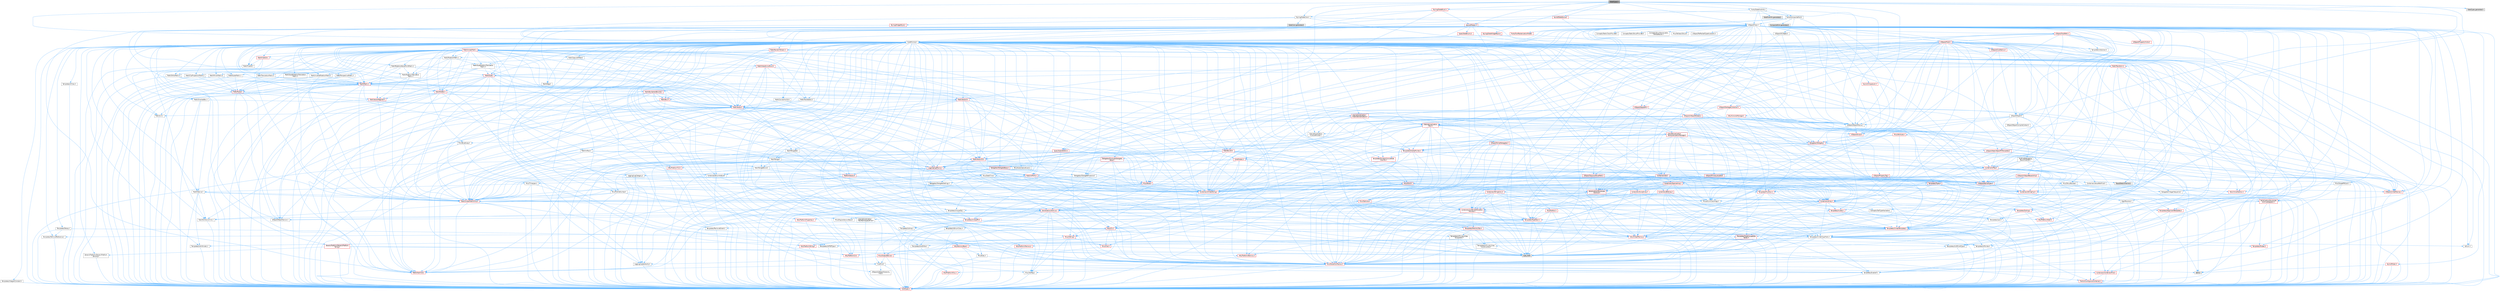 digraph "SlateTypes.h"
{
 // INTERACTIVE_SVG=YES
 // LATEX_PDF_SIZE
  bgcolor="transparent";
  edge [fontname=Helvetica,fontsize=10,labelfontname=Helvetica,labelfontsize=10];
  node [fontname=Helvetica,fontsize=10,shape=box,height=0.2,width=0.4];
  Node1 [id="Node000001",label="SlateTypes.h",height=0.2,width=0.4,color="gray40", fillcolor="grey60", style="filled", fontcolor="black",tooltip=" "];
  Node1 -> Node2 [id="edge1_Node000001_Node000002",color="steelblue1",style="solid",tooltip=" "];
  Node2 [id="Node000002",label="CoreMinimal.h",height=0.2,width=0.4,color="grey40", fillcolor="white", style="filled",URL="$d7/d67/CoreMinimal_8h.html",tooltip=" "];
  Node2 -> Node3 [id="edge2_Node000002_Node000003",color="steelblue1",style="solid",tooltip=" "];
  Node3 [id="Node000003",label="CoreTypes.h",height=0.2,width=0.4,color="red", fillcolor="#FFF0F0", style="filled",URL="$dc/dec/CoreTypes_8h.html",tooltip=" "];
  Node2 -> Node17 [id="edge3_Node000002_Node000017",color="steelblue1",style="solid",tooltip=" "];
  Node17 [id="Node000017",label="CoreFwd.h",height=0.2,width=0.4,color="grey40", fillcolor="white", style="filled",URL="$d1/d1e/CoreFwd_8h.html",tooltip=" "];
  Node17 -> Node3 [id="edge4_Node000017_Node000003",color="steelblue1",style="solid",tooltip=" "];
  Node17 -> Node18 [id="edge5_Node000017_Node000018",color="steelblue1",style="solid",tooltip=" "];
  Node18 [id="Node000018",label="Containers/ContainersFwd.h",height=0.2,width=0.4,color="red", fillcolor="#FFF0F0", style="filled",URL="$d4/d0a/ContainersFwd_8h.html",tooltip=" "];
  Node18 -> Node3 [id="edge6_Node000018_Node000003",color="steelblue1",style="solid",tooltip=" "];
  Node18 -> Node19 [id="edge7_Node000018_Node000019",color="steelblue1",style="solid",tooltip=" "];
  Node19 [id="Node000019",label="Traits/IsContiguousContainer.h",height=0.2,width=0.4,color="red", fillcolor="#FFF0F0", style="filled",URL="$d5/d3c/IsContiguousContainer_8h.html",tooltip=" "];
  Node19 -> Node3 [id="edge8_Node000019_Node000003",color="steelblue1",style="solid",tooltip=" "];
  Node17 -> Node22 [id="edge9_Node000017_Node000022",color="steelblue1",style="solid",tooltip=" "];
  Node22 [id="Node000022",label="Math/MathFwd.h",height=0.2,width=0.4,color="red", fillcolor="#FFF0F0", style="filled",URL="$d2/d10/MathFwd_8h.html",tooltip=" "];
  Node17 -> Node23 [id="edge10_Node000017_Node000023",color="steelblue1",style="solid",tooltip=" "];
  Node23 [id="Node000023",label="UObject/UObjectHierarchy\lFwd.h",height=0.2,width=0.4,color="grey40", fillcolor="white", style="filled",URL="$d3/d13/UObjectHierarchyFwd_8h.html",tooltip=" "];
  Node2 -> Node23 [id="edge11_Node000002_Node000023",color="steelblue1",style="solid",tooltip=" "];
  Node2 -> Node18 [id="edge12_Node000002_Node000018",color="steelblue1",style="solid",tooltip=" "];
  Node2 -> Node24 [id="edge13_Node000002_Node000024",color="steelblue1",style="solid",tooltip=" "];
  Node24 [id="Node000024",label="Misc/VarArgs.h",height=0.2,width=0.4,color="grey40", fillcolor="white", style="filled",URL="$d5/d6f/VarArgs_8h.html",tooltip=" "];
  Node24 -> Node3 [id="edge14_Node000024_Node000003",color="steelblue1",style="solid",tooltip=" "];
  Node2 -> Node25 [id="edge15_Node000002_Node000025",color="steelblue1",style="solid",tooltip=" "];
  Node25 [id="Node000025",label="Logging/LogVerbosity.h",height=0.2,width=0.4,color="grey40", fillcolor="white", style="filled",URL="$d2/d8f/LogVerbosity_8h.html",tooltip=" "];
  Node25 -> Node3 [id="edge16_Node000025_Node000003",color="steelblue1",style="solid",tooltip=" "];
  Node2 -> Node26 [id="edge17_Node000002_Node000026",color="steelblue1",style="solid",tooltip=" "];
  Node26 [id="Node000026",label="Misc/OutputDevice.h",height=0.2,width=0.4,color="red", fillcolor="#FFF0F0", style="filled",URL="$d7/d32/OutputDevice_8h.html",tooltip=" "];
  Node26 -> Node17 [id="edge18_Node000026_Node000017",color="steelblue1",style="solid",tooltip=" "];
  Node26 -> Node3 [id="edge19_Node000026_Node000003",color="steelblue1",style="solid",tooltip=" "];
  Node26 -> Node25 [id="edge20_Node000026_Node000025",color="steelblue1",style="solid",tooltip=" "];
  Node26 -> Node24 [id="edge21_Node000026_Node000024",color="steelblue1",style="solid",tooltip=" "];
  Node2 -> Node32 [id="edge22_Node000002_Node000032",color="steelblue1",style="solid",tooltip=" "];
  Node32 [id="Node000032",label="HAL/PlatformCrt.h",height=0.2,width=0.4,color="red", fillcolor="#FFF0F0", style="filled",URL="$d8/d75/PlatformCrt_8h.html",tooltip=" "];
  Node2 -> Node42 [id="edge23_Node000002_Node000042",color="steelblue1",style="solid",tooltip=" "];
  Node42 [id="Node000042",label="HAL/PlatformMisc.h",height=0.2,width=0.4,color="red", fillcolor="#FFF0F0", style="filled",URL="$d0/df5/PlatformMisc_8h.html",tooltip=" "];
  Node42 -> Node3 [id="edge24_Node000042_Node000003",color="steelblue1",style="solid",tooltip=" "];
  Node2 -> Node61 [id="edge25_Node000002_Node000061",color="steelblue1",style="solid",tooltip=" "];
  Node61 [id="Node000061",label="Misc/AssertionMacros.h",height=0.2,width=0.4,color="red", fillcolor="#FFF0F0", style="filled",URL="$d0/dfa/AssertionMacros_8h.html",tooltip=" "];
  Node61 -> Node3 [id="edge26_Node000061_Node000003",color="steelblue1",style="solid",tooltip=" "];
  Node61 -> Node42 [id="edge27_Node000061_Node000042",color="steelblue1",style="solid",tooltip=" "];
  Node61 -> Node62 [id="edge28_Node000061_Node000062",color="steelblue1",style="solid",tooltip=" "];
  Node62 [id="Node000062",label="Templates/EnableIf.h",height=0.2,width=0.4,color="grey40", fillcolor="white", style="filled",URL="$d7/d60/EnableIf_8h.html",tooltip=" "];
  Node62 -> Node3 [id="edge29_Node000062_Node000003",color="steelblue1",style="solid",tooltip=" "];
  Node61 -> Node24 [id="edge30_Node000061_Node000024",color="steelblue1",style="solid",tooltip=" "];
  Node61 -> Node69 [id="edge31_Node000061_Node000069",color="steelblue1",style="solid",tooltip=" "];
  Node69 [id="Node000069",label="atomic",height=0.2,width=0.4,color="grey60", fillcolor="#E0E0E0", style="filled",tooltip=" "];
  Node2 -> Node70 [id="edge32_Node000002_Node000070",color="steelblue1",style="solid",tooltip=" "];
  Node70 [id="Node000070",label="Templates/IsPointer.h",height=0.2,width=0.4,color="grey40", fillcolor="white", style="filled",URL="$d7/d05/IsPointer_8h.html",tooltip=" "];
  Node70 -> Node3 [id="edge33_Node000070_Node000003",color="steelblue1",style="solid",tooltip=" "];
  Node2 -> Node71 [id="edge34_Node000002_Node000071",color="steelblue1",style="solid",tooltip=" "];
  Node71 [id="Node000071",label="HAL/PlatformMemory.h",height=0.2,width=0.4,color="red", fillcolor="#FFF0F0", style="filled",URL="$de/d68/PlatformMemory_8h.html",tooltip=" "];
  Node71 -> Node3 [id="edge35_Node000071_Node000003",color="steelblue1",style="solid",tooltip=" "];
  Node2 -> Node54 [id="edge36_Node000002_Node000054",color="steelblue1",style="solid",tooltip=" "];
  Node54 [id="Node000054",label="HAL/PlatformAtomics.h",height=0.2,width=0.4,color="red", fillcolor="#FFF0F0", style="filled",URL="$d3/d36/PlatformAtomics_8h.html",tooltip=" "];
  Node54 -> Node3 [id="edge37_Node000054_Node000003",color="steelblue1",style="solid",tooltip=" "];
  Node2 -> Node76 [id="edge38_Node000002_Node000076",color="steelblue1",style="solid",tooltip=" "];
  Node76 [id="Node000076",label="Misc/Exec.h",height=0.2,width=0.4,color="grey40", fillcolor="white", style="filled",URL="$de/ddb/Exec_8h.html",tooltip=" "];
  Node76 -> Node3 [id="edge39_Node000076_Node000003",color="steelblue1",style="solid",tooltip=" "];
  Node76 -> Node61 [id="edge40_Node000076_Node000061",color="steelblue1",style="solid",tooltip=" "];
  Node2 -> Node77 [id="edge41_Node000002_Node000077",color="steelblue1",style="solid",tooltip=" "];
  Node77 [id="Node000077",label="HAL/MemoryBase.h",height=0.2,width=0.4,color="red", fillcolor="#FFF0F0", style="filled",URL="$d6/d9f/MemoryBase_8h.html",tooltip=" "];
  Node77 -> Node3 [id="edge42_Node000077_Node000003",color="steelblue1",style="solid",tooltip=" "];
  Node77 -> Node54 [id="edge43_Node000077_Node000054",color="steelblue1",style="solid",tooltip=" "];
  Node77 -> Node32 [id="edge44_Node000077_Node000032",color="steelblue1",style="solid",tooltip=" "];
  Node77 -> Node76 [id="edge45_Node000077_Node000076",color="steelblue1",style="solid",tooltip=" "];
  Node77 -> Node26 [id="edge46_Node000077_Node000026",color="steelblue1",style="solid",tooltip=" "];
  Node2 -> Node87 [id="edge47_Node000002_Node000087",color="steelblue1",style="solid",tooltip=" "];
  Node87 [id="Node000087",label="HAL/UnrealMemory.h",height=0.2,width=0.4,color="red", fillcolor="#FFF0F0", style="filled",URL="$d9/d96/UnrealMemory_8h.html",tooltip=" "];
  Node87 -> Node3 [id="edge48_Node000087_Node000003",color="steelblue1",style="solid",tooltip=" "];
  Node87 -> Node77 [id="edge49_Node000087_Node000077",color="steelblue1",style="solid",tooltip=" "];
  Node87 -> Node71 [id="edge50_Node000087_Node000071",color="steelblue1",style="solid",tooltip=" "];
  Node87 -> Node70 [id="edge51_Node000087_Node000070",color="steelblue1",style="solid",tooltip=" "];
  Node2 -> Node89 [id="edge52_Node000002_Node000089",color="steelblue1",style="solid",tooltip=" "];
  Node89 [id="Node000089",label="Templates/IsArithmetic.h",height=0.2,width=0.4,color="grey40", fillcolor="white", style="filled",URL="$d2/d5d/IsArithmetic_8h.html",tooltip=" "];
  Node89 -> Node3 [id="edge53_Node000089_Node000003",color="steelblue1",style="solid",tooltip=" "];
  Node2 -> Node83 [id="edge54_Node000002_Node000083",color="steelblue1",style="solid",tooltip=" "];
  Node83 [id="Node000083",label="Templates/AndOrNot.h",height=0.2,width=0.4,color="grey40", fillcolor="white", style="filled",URL="$db/d0a/AndOrNot_8h.html",tooltip=" "];
  Node83 -> Node3 [id="edge55_Node000083_Node000003",color="steelblue1",style="solid",tooltip=" "];
  Node2 -> Node90 [id="edge56_Node000002_Node000090",color="steelblue1",style="solid",tooltip=" "];
  Node90 [id="Node000090",label="Templates/IsPODType.h",height=0.2,width=0.4,color="grey40", fillcolor="white", style="filled",URL="$d7/db1/IsPODType_8h.html",tooltip=" "];
  Node90 -> Node3 [id="edge57_Node000090_Node000003",color="steelblue1",style="solid",tooltip=" "];
  Node2 -> Node91 [id="edge58_Node000002_Node000091",color="steelblue1",style="solid",tooltip=" "];
  Node91 [id="Node000091",label="Templates/IsUECoreType.h",height=0.2,width=0.4,color="grey40", fillcolor="white", style="filled",URL="$d1/db8/IsUECoreType_8h.html",tooltip=" "];
  Node91 -> Node3 [id="edge59_Node000091_Node000003",color="steelblue1",style="solid",tooltip=" "];
  Node91 -> Node7 [id="edge60_Node000091_Node000007",color="steelblue1",style="solid",tooltip=" "];
  Node7 [id="Node000007",label="type_traits",height=0.2,width=0.4,color="grey60", fillcolor="#E0E0E0", style="filled",tooltip=" "];
  Node2 -> Node84 [id="edge61_Node000002_Node000084",color="steelblue1",style="solid",tooltip=" "];
  Node84 [id="Node000084",label="Templates/IsTriviallyCopy\lConstructible.h",height=0.2,width=0.4,color="grey40", fillcolor="white", style="filled",URL="$d3/d78/IsTriviallyCopyConstructible_8h.html",tooltip=" "];
  Node84 -> Node3 [id="edge62_Node000084_Node000003",color="steelblue1",style="solid",tooltip=" "];
  Node84 -> Node7 [id="edge63_Node000084_Node000007",color="steelblue1",style="solid",tooltip=" "];
  Node2 -> Node92 [id="edge64_Node000002_Node000092",color="steelblue1",style="solid",tooltip=" "];
  Node92 [id="Node000092",label="Templates/UnrealTypeTraits.h",height=0.2,width=0.4,color="grey40", fillcolor="white", style="filled",URL="$d2/d2d/UnrealTypeTraits_8h.html",tooltip=" "];
  Node92 -> Node3 [id="edge65_Node000092_Node000003",color="steelblue1",style="solid",tooltip=" "];
  Node92 -> Node70 [id="edge66_Node000092_Node000070",color="steelblue1",style="solid",tooltip=" "];
  Node92 -> Node61 [id="edge67_Node000092_Node000061",color="steelblue1",style="solid",tooltip=" "];
  Node92 -> Node83 [id="edge68_Node000092_Node000083",color="steelblue1",style="solid",tooltip=" "];
  Node92 -> Node62 [id="edge69_Node000092_Node000062",color="steelblue1",style="solid",tooltip=" "];
  Node92 -> Node89 [id="edge70_Node000092_Node000089",color="steelblue1",style="solid",tooltip=" "];
  Node92 -> Node29 [id="edge71_Node000092_Node000029",color="steelblue1",style="solid",tooltip=" "];
  Node29 [id="Node000029",label="IsEnum.h",height=0.2,width=0.4,color="grey40", fillcolor="white", style="filled",URL="$d4/de5/IsEnum_8h.html",tooltip=" "];
  Node92 -> Node93 [id="edge72_Node000092_Node000093",color="steelblue1",style="solid",tooltip=" "];
  Node93 [id="Node000093",label="Templates/Models.h",height=0.2,width=0.4,color="red", fillcolor="#FFF0F0", style="filled",URL="$d3/d0c/Models_8h.html",tooltip=" "];
  Node92 -> Node90 [id="edge73_Node000092_Node000090",color="steelblue1",style="solid",tooltip=" "];
  Node92 -> Node91 [id="edge74_Node000092_Node000091",color="steelblue1",style="solid",tooltip=" "];
  Node92 -> Node84 [id="edge75_Node000092_Node000084",color="steelblue1",style="solid",tooltip=" "];
  Node2 -> Node62 [id="edge76_Node000002_Node000062",color="steelblue1",style="solid",tooltip=" "];
  Node2 -> Node94 [id="edge77_Node000002_Node000094",color="steelblue1",style="solid",tooltip=" "];
  Node94 [id="Node000094",label="Templates/RemoveReference.h",height=0.2,width=0.4,color="grey40", fillcolor="white", style="filled",URL="$da/dbe/RemoveReference_8h.html",tooltip=" "];
  Node94 -> Node3 [id="edge78_Node000094_Node000003",color="steelblue1",style="solid",tooltip=" "];
  Node2 -> Node95 [id="edge79_Node000002_Node000095",color="steelblue1",style="solid",tooltip=" "];
  Node95 [id="Node000095",label="Templates/IntegralConstant.h",height=0.2,width=0.4,color="grey40", fillcolor="white", style="filled",URL="$db/d1b/IntegralConstant_8h.html",tooltip=" "];
  Node95 -> Node3 [id="edge80_Node000095_Node000003",color="steelblue1",style="solid",tooltip=" "];
  Node2 -> Node96 [id="edge81_Node000002_Node000096",color="steelblue1",style="solid",tooltip=" "];
  Node96 [id="Node000096",label="Templates/IsClass.h",height=0.2,width=0.4,color="grey40", fillcolor="white", style="filled",URL="$db/dcb/IsClass_8h.html",tooltip=" "];
  Node96 -> Node3 [id="edge82_Node000096_Node000003",color="steelblue1",style="solid",tooltip=" "];
  Node2 -> Node97 [id="edge83_Node000002_Node000097",color="steelblue1",style="solid",tooltip=" "];
  Node97 [id="Node000097",label="Templates/TypeCompatible\lBytes.h",height=0.2,width=0.4,color="red", fillcolor="#FFF0F0", style="filled",URL="$df/d0a/TypeCompatibleBytes_8h.html",tooltip=" "];
  Node97 -> Node3 [id="edge84_Node000097_Node000003",color="steelblue1",style="solid",tooltip=" "];
  Node97 -> Node7 [id="edge85_Node000097_Node000007",color="steelblue1",style="solid",tooltip=" "];
  Node2 -> Node19 [id="edge86_Node000002_Node000019",color="steelblue1",style="solid",tooltip=" "];
  Node2 -> Node98 [id="edge87_Node000002_Node000098",color="steelblue1",style="solid",tooltip=" "];
  Node98 [id="Node000098",label="Templates/UnrealTemplate.h",height=0.2,width=0.4,color="red", fillcolor="#FFF0F0", style="filled",URL="$d4/d24/UnrealTemplate_8h.html",tooltip=" "];
  Node98 -> Node3 [id="edge88_Node000098_Node000003",color="steelblue1",style="solid",tooltip=" "];
  Node98 -> Node70 [id="edge89_Node000098_Node000070",color="steelblue1",style="solid",tooltip=" "];
  Node98 -> Node87 [id="edge90_Node000098_Node000087",color="steelblue1",style="solid",tooltip=" "];
  Node98 -> Node92 [id="edge91_Node000098_Node000092",color="steelblue1",style="solid",tooltip=" "];
  Node98 -> Node94 [id="edge92_Node000098_Node000094",color="steelblue1",style="solid",tooltip=" "];
  Node98 -> Node97 [id="edge93_Node000098_Node000097",color="steelblue1",style="solid",tooltip=" "];
  Node98 -> Node19 [id="edge94_Node000098_Node000019",color="steelblue1",style="solid",tooltip=" "];
  Node98 -> Node7 [id="edge95_Node000098_Node000007",color="steelblue1",style="solid",tooltip=" "];
  Node2 -> Node47 [id="edge96_Node000002_Node000047",color="steelblue1",style="solid",tooltip=" "];
  Node47 [id="Node000047",label="Math/NumericLimits.h",height=0.2,width=0.4,color="grey40", fillcolor="white", style="filled",URL="$df/d1b/NumericLimits_8h.html",tooltip=" "];
  Node47 -> Node3 [id="edge97_Node000047_Node000003",color="steelblue1",style="solid",tooltip=" "];
  Node2 -> Node102 [id="edge98_Node000002_Node000102",color="steelblue1",style="solid",tooltip=" "];
  Node102 [id="Node000102",label="HAL/PlatformMath.h",height=0.2,width=0.4,color="red", fillcolor="#FFF0F0", style="filled",URL="$dc/d53/PlatformMath_8h.html",tooltip=" "];
  Node102 -> Node3 [id="edge99_Node000102_Node000003",color="steelblue1",style="solid",tooltip=" "];
  Node2 -> Node85 [id="edge100_Node000002_Node000085",color="steelblue1",style="solid",tooltip=" "];
  Node85 [id="Node000085",label="Templates/IsTriviallyCopy\lAssignable.h",height=0.2,width=0.4,color="grey40", fillcolor="white", style="filled",URL="$d2/df2/IsTriviallyCopyAssignable_8h.html",tooltip=" "];
  Node85 -> Node3 [id="edge101_Node000085_Node000003",color="steelblue1",style="solid",tooltip=" "];
  Node85 -> Node7 [id="edge102_Node000085_Node000007",color="steelblue1",style="solid",tooltip=" "];
  Node2 -> Node110 [id="edge103_Node000002_Node000110",color="steelblue1",style="solid",tooltip=" "];
  Node110 [id="Node000110",label="Templates/MemoryOps.h",height=0.2,width=0.4,color="red", fillcolor="#FFF0F0", style="filled",URL="$db/dea/MemoryOps_8h.html",tooltip=" "];
  Node110 -> Node3 [id="edge104_Node000110_Node000003",color="steelblue1",style="solid",tooltip=" "];
  Node110 -> Node87 [id="edge105_Node000110_Node000087",color="steelblue1",style="solid",tooltip=" "];
  Node110 -> Node85 [id="edge106_Node000110_Node000085",color="steelblue1",style="solid",tooltip=" "];
  Node110 -> Node84 [id="edge107_Node000110_Node000084",color="steelblue1",style="solid",tooltip=" "];
  Node110 -> Node92 [id="edge108_Node000110_Node000092",color="steelblue1",style="solid",tooltip=" "];
  Node110 -> Node7 [id="edge109_Node000110_Node000007",color="steelblue1",style="solid",tooltip=" "];
  Node2 -> Node111 [id="edge110_Node000002_Node000111",color="steelblue1",style="solid",tooltip=" "];
  Node111 [id="Node000111",label="Containers/ContainerAllocation\lPolicies.h",height=0.2,width=0.4,color="red", fillcolor="#FFF0F0", style="filled",URL="$d7/dff/ContainerAllocationPolicies_8h.html",tooltip=" "];
  Node111 -> Node3 [id="edge111_Node000111_Node000003",color="steelblue1",style="solid",tooltip=" "];
  Node111 -> Node111 [id="edge112_Node000111_Node000111",color="steelblue1",style="solid",tooltip=" "];
  Node111 -> Node102 [id="edge113_Node000111_Node000102",color="steelblue1",style="solid",tooltip=" "];
  Node111 -> Node87 [id="edge114_Node000111_Node000087",color="steelblue1",style="solid",tooltip=" "];
  Node111 -> Node47 [id="edge115_Node000111_Node000047",color="steelblue1",style="solid",tooltip=" "];
  Node111 -> Node61 [id="edge116_Node000111_Node000061",color="steelblue1",style="solid",tooltip=" "];
  Node111 -> Node110 [id="edge117_Node000111_Node000110",color="steelblue1",style="solid",tooltip=" "];
  Node111 -> Node97 [id="edge118_Node000111_Node000097",color="steelblue1",style="solid",tooltip=" "];
  Node111 -> Node7 [id="edge119_Node000111_Node000007",color="steelblue1",style="solid",tooltip=" "];
  Node2 -> Node114 [id="edge120_Node000002_Node000114",color="steelblue1",style="solid",tooltip=" "];
  Node114 [id="Node000114",label="Templates/IsEnumClass.h",height=0.2,width=0.4,color="grey40", fillcolor="white", style="filled",URL="$d7/d15/IsEnumClass_8h.html",tooltip=" "];
  Node114 -> Node3 [id="edge121_Node000114_Node000003",color="steelblue1",style="solid",tooltip=" "];
  Node114 -> Node83 [id="edge122_Node000114_Node000083",color="steelblue1",style="solid",tooltip=" "];
  Node2 -> Node115 [id="edge123_Node000002_Node000115",color="steelblue1",style="solid",tooltip=" "];
  Node115 [id="Node000115",label="HAL/PlatformProperties.h",height=0.2,width=0.4,color="red", fillcolor="#FFF0F0", style="filled",URL="$d9/db0/PlatformProperties_8h.html",tooltip=" "];
  Node115 -> Node3 [id="edge124_Node000115_Node000003",color="steelblue1",style="solid",tooltip=" "];
  Node2 -> Node118 [id="edge125_Node000002_Node000118",color="steelblue1",style="solid",tooltip=" "];
  Node118 [id="Node000118",label="Misc/EngineVersionBase.h",height=0.2,width=0.4,color="grey40", fillcolor="white", style="filled",URL="$d5/d2b/EngineVersionBase_8h.html",tooltip=" "];
  Node118 -> Node3 [id="edge126_Node000118_Node000003",color="steelblue1",style="solid",tooltip=" "];
  Node2 -> Node119 [id="edge127_Node000002_Node000119",color="steelblue1",style="solid",tooltip=" "];
  Node119 [id="Node000119",label="Internationalization\l/TextNamespaceFwd.h",height=0.2,width=0.4,color="grey40", fillcolor="white", style="filled",URL="$d8/d97/TextNamespaceFwd_8h.html",tooltip=" "];
  Node119 -> Node3 [id="edge128_Node000119_Node000003",color="steelblue1",style="solid",tooltip=" "];
  Node2 -> Node120 [id="edge129_Node000002_Node000120",color="steelblue1",style="solid",tooltip=" "];
  Node120 [id="Node000120",label="Serialization/Archive.h",height=0.2,width=0.4,color="red", fillcolor="#FFF0F0", style="filled",URL="$d7/d3b/Archive_8h.html",tooltip=" "];
  Node120 -> Node17 [id="edge130_Node000120_Node000017",color="steelblue1",style="solid",tooltip=" "];
  Node120 -> Node3 [id="edge131_Node000120_Node000003",color="steelblue1",style="solid",tooltip=" "];
  Node120 -> Node115 [id="edge132_Node000120_Node000115",color="steelblue1",style="solid",tooltip=" "];
  Node120 -> Node119 [id="edge133_Node000120_Node000119",color="steelblue1",style="solid",tooltip=" "];
  Node120 -> Node22 [id="edge134_Node000120_Node000022",color="steelblue1",style="solid",tooltip=" "];
  Node120 -> Node61 [id="edge135_Node000120_Node000061",color="steelblue1",style="solid",tooltip=" "];
  Node120 -> Node118 [id="edge136_Node000120_Node000118",color="steelblue1",style="solid",tooltip=" "];
  Node120 -> Node24 [id="edge137_Node000120_Node000024",color="steelblue1",style="solid",tooltip=" "];
  Node120 -> Node62 [id="edge138_Node000120_Node000062",color="steelblue1",style="solid",tooltip=" "];
  Node120 -> Node114 [id="edge139_Node000120_Node000114",color="steelblue1",style="solid",tooltip=" "];
  Node120 -> Node98 [id="edge140_Node000120_Node000098",color="steelblue1",style="solid",tooltip=" "];
  Node120 -> Node123 [id="edge141_Node000120_Node000123",color="steelblue1",style="solid",tooltip=" "];
  Node123 [id="Node000123",label="UObject/ObjectVersion.h",height=0.2,width=0.4,color="grey40", fillcolor="white", style="filled",URL="$da/d63/ObjectVersion_8h.html",tooltip=" "];
  Node123 -> Node3 [id="edge142_Node000123_Node000003",color="steelblue1",style="solid",tooltip=" "];
  Node2 -> Node124 [id="edge143_Node000002_Node000124",color="steelblue1",style="solid",tooltip=" "];
  Node124 [id="Node000124",label="Templates/Less.h",height=0.2,width=0.4,color="grey40", fillcolor="white", style="filled",URL="$de/dc8/Less_8h.html",tooltip=" "];
  Node124 -> Node3 [id="edge144_Node000124_Node000003",color="steelblue1",style="solid",tooltip=" "];
  Node124 -> Node98 [id="edge145_Node000124_Node000098",color="steelblue1",style="solid",tooltip=" "];
  Node2 -> Node125 [id="edge146_Node000002_Node000125",color="steelblue1",style="solid",tooltip=" "];
  Node125 [id="Node000125",label="Templates/Sorting.h",height=0.2,width=0.4,color="red", fillcolor="#FFF0F0", style="filled",URL="$d3/d9e/Sorting_8h.html",tooltip=" "];
  Node125 -> Node3 [id="edge147_Node000125_Node000003",color="steelblue1",style="solid",tooltip=" "];
  Node125 -> Node102 [id="edge148_Node000125_Node000102",color="steelblue1",style="solid",tooltip=" "];
  Node125 -> Node124 [id="edge149_Node000125_Node000124",color="steelblue1",style="solid",tooltip=" "];
  Node2 -> Node136 [id="edge150_Node000002_Node000136",color="steelblue1",style="solid",tooltip=" "];
  Node136 [id="Node000136",label="Misc/Char.h",height=0.2,width=0.4,color="red", fillcolor="#FFF0F0", style="filled",URL="$d0/d58/Char_8h.html",tooltip=" "];
  Node136 -> Node3 [id="edge151_Node000136_Node000003",color="steelblue1",style="solid",tooltip=" "];
  Node136 -> Node7 [id="edge152_Node000136_Node000007",color="steelblue1",style="solid",tooltip=" "];
  Node2 -> Node139 [id="edge153_Node000002_Node000139",color="steelblue1",style="solid",tooltip=" "];
  Node139 [id="Node000139",label="GenericPlatform/GenericPlatform\lStricmp.h",height=0.2,width=0.4,color="grey40", fillcolor="white", style="filled",URL="$d2/d86/GenericPlatformStricmp_8h.html",tooltip=" "];
  Node139 -> Node3 [id="edge154_Node000139_Node000003",color="steelblue1",style="solid",tooltip=" "];
  Node2 -> Node140 [id="edge155_Node000002_Node000140",color="steelblue1",style="solid",tooltip=" "];
  Node140 [id="Node000140",label="GenericPlatform/GenericPlatform\lString.h",height=0.2,width=0.4,color="red", fillcolor="#FFF0F0", style="filled",URL="$dd/d20/GenericPlatformString_8h.html",tooltip=" "];
  Node140 -> Node3 [id="edge156_Node000140_Node000003",color="steelblue1",style="solid",tooltip=" "];
  Node140 -> Node139 [id="edge157_Node000140_Node000139",color="steelblue1",style="solid",tooltip=" "];
  Node140 -> Node62 [id="edge158_Node000140_Node000062",color="steelblue1",style="solid",tooltip=" "];
  Node140 -> Node7 [id="edge159_Node000140_Node000007",color="steelblue1",style="solid",tooltip=" "];
  Node2 -> Node73 [id="edge160_Node000002_Node000073",color="steelblue1",style="solid",tooltip=" "];
  Node73 [id="Node000073",label="HAL/PlatformString.h",height=0.2,width=0.4,color="red", fillcolor="#FFF0F0", style="filled",URL="$db/db5/PlatformString_8h.html",tooltip=" "];
  Node73 -> Node3 [id="edge161_Node000073_Node000003",color="steelblue1",style="solid",tooltip=" "];
  Node2 -> Node143 [id="edge162_Node000002_Node000143",color="steelblue1",style="solid",tooltip=" "];
  Node143 [id="Node000143",label="Misc/CString.h",height=0.2,width=0.4,color="red", fillcolor="#FFF0F0", style="filled",URL="$d2/d49/CString_8h.html",tooltip=" "];
  Node143 -> Node3 [id="edge163_Node000143_Node000003",color="steelblue1",style="solid",tooltip=" "];
  Node143 -> Node32 [id="edge164_Node000143_Node000032",color="steelblue1",style="solid",tooltip=" "];
  Node143 -> Node73 [id="edge165_Node000143_Node000073",color="steelblue1",style="solid",tooltip=" "];
  Node143 -> Node61 [id="edge166_Node000143_Node000061",color="steelblue1",style="solid",tooltip=" "];
  Node143 -> Node136 [id="edge167_Node000143_Node000136",color="steelblue1",style="solid",tooltip=" "];
  Node143 -> Node24 [id="edge168_Node000143_Node000024",color="steelblue1",style="solid",tooltip=" "];
  Node2 -> Node144 [id="edge169_Node000002_Node000144",color="steelblue1",style="solid",tooltip=" "];
  Node144 [id="Node000144",label="Misc/Crc.h",height=0.2,width=0.4,color="red", fillcolor="#FFF0F0", style="filled",URL="$d4/dd2/Crc_8h.html",tooltip=" "];
  Node144 -> Node3 [id="edge170_Node000144_Node000003",color="steelblue1",style="solid",tooltip=" "];
  Node144 -> Node73 [id="edge171_Node000144_Node000073",color="steelblue1",style="solid",tooltip=" "];
  Node144 -> Node61 [id="edge172_Node000144_Node000061",color="steelblue1",style="solid",tooltip=" "];
  Node144 -> Node143 [id="edge173_Node000144_Node000143",color="steelblue1",style="solid",tooltip=" "];
  Node144 -> Node136 [id="edge174_Node000144_Node000136",color="steelblue1",style="solid",tooltip=" "];
  Node144 -> Node92 [id="edge175_Node000144_Node000092",color="steelblue1",style="solid",tooltip=" "];
  Node2 -> Node135 [id="edge176_Node000002_Node000135",color="steelblue1",style="solid",tooltip=" "];
  Node135 [id="Node000135",label="Math/UnrealMathUtility.h",height=0.2,width=0.4,color="red", fillcolor="#FFF0F0", style="filled",URL="$db/db8/UnrealMathUtility_8h.html",tooltip=" "];
  Node135 -> Node3 [id="edge177_Node000135_Node000003",color="steelblue1",style="solid",tooltip=" "];
  Node135 -> Node61 [id="edge178_Node000135_Node000061",color="steelblue1",style="solid",tooltip=" "];
  Node135 -> Node102 [id="edge179_Node000135_Node000102",color="steelblue1",style="solid",tooltip=" "];
  Node135 -> Node22 [id="edge180_Node000135_Node000022",color="steelblue1",style="solid",tooltip=" "];
  Node2 -> Node145 [id="edge181_Node000002_Node000145",color="steelblue1",style="solid",tooltip=" "];
  Node145 [id="Node000145",label="Containers/UnrealString.h",height=0.2,width=0.4,color="red", fillcolor="#FFF0F0", style="filled",URL="$d5/dba/UnrealString_8h.html",tooltip=" "];
  Node2 -> Node149 [id="edge182_Node000002_Node000149",color="steelblue1",style="solid",tooltip=" "];
  Node149 [id="Node000149",label="Containers/Array.h",height=0.2,width=0.4,color="red", fillcolor="#FFF0F0", style="filled",URL="$df/dd0/Array_8h.html",tooltip=" "];
  Node149 -> Node3 [id="edge183_Node000149_Node000003",color="steelblue1",style="solid",tooltip=" "];
  Node149 -> Node61 [id="edge184_Node000149_Node000061",color="steelblue1",style="solid",tooltip=" "];
  Node149 -> Node87 [id="edge185_Node000149_Node000087",color="steelblue1",style="solid",tooltip=" "];
  Node149 -> Node92 [id="edge186_Node000149_Node000092",color="steelblue1",style="solid",tooltip=" "];
  Node149 -> Node98 [id="edge187_Node000149_Node000098",color="steelblue1",style="solid",tooltip=" "];
  Node149 -> Node111 [id="edge188_Node000149_Node000111",color="steelblue1",style="solid",tooltip=" "];
  Node149 -> Node120 [id="edge189_Node000149_Node000120",color="steelblue1",style="solid",tooltip=" "];
  Node149 -> Node170 [id="edge190_Node000149_Node000170",color="steelblue1",style="solid",tooltip=" "];
  Node170 [id="Node000170",label="Concepts/GetTypeHashable.h",height=0.2,width=0.4,color="grey40", fillcolor="white", style="filled",URL="$d3/da2/GetTypeHashable_8h.html",tooltip=" "];
  Node170 -> Node3 [id="edge191_Node000170_Node000003",color="steelblue1",style="solid",tooltip=" "];
  Node170 -> Node161 [id="edge192_Node000170_Node000161",color="steelblue1",style="solid",tooltip=" "];
  Node161 [id="Node000161",label="Templates/TypeHash.h",height=0.2,width=0.4,color="red", fillcolor="#FFF0F0", style="filled",URL="$d1/d62/TypeHash_8h.html",tooltip=" "];
  Node161 -> Node3 [id="edge193_Node000161_Node000003",color="steelblue1",style="solid",tooltip=" "];
  Node161 -> Node144 [id="edge194_Node000161_Node000144",color="steelblue1",style="solid",tooltip=" "];
  Node161 -> Node7 [id="edge195_Node000161_Node000007",color="steelblue1",style="solid",tooltip=" "];
  Node149 -> Node128 [id="edge196_Node000149_Node000128",color="steelblue1",style="solid",tooltip=" "];
  Node128 [id="Node000128",label="Templates/Invoke.h",height=0.2,width=0.4,color="red", fillcolor="#FFF0F0", style="filled",URL="$d7/deb/Invoke_8h.html",tooltip=" "];
  Node128 -> Node3 [id="edge197_Node000128_Node000003",color="steelblue1",style="solid",tooltip=" "];
  Node128 -> Node98 [id="edge198_Node000128_Node000098",color="steelblue1",style="solid",tooltip=" "];
  Node128 -> Node7 [id="edge199_Node000128_Node000007",color="steelblue1",style="solid",tooltip=" "];
  Node149 -> Node124 [id="edge200_Node000149_Node000124",color="steelblue1",style="solid",tooltip=" "];
  Node149 -> Node125 [id="edge201_Node000149_Node000125",color="steelblue1",style="solid",tooltip=" "];
  Node149 -> Node172 [id="edge202_Node000149_Node000172",color="steelblue1",style="solid",tooltip=" "];
  Node172 [id="Node000172",label="Templates/AlignmentTemplates.h",height=0.2,width=0.4,color="red", fillcolor="#FFF0F0", style="filled",URL="$dd/d32/AlignmentTemplates_8h.html",tooltip=" "];
  Node172 -> Node3 [id="edge203_Node000172_Node000003",color="steelblue1",style="solid",tooltip=" "];
  Node172 -> Node70 [id="edge204_Node000172_Node000070",color="steelblue1",style="solid",tooltip=" "];
  Node149 -> Node7 [id="edge205_Node000149_Node000007",color="steelblue1",style="solid",tooltip=" "];
  Node2 -> Node173 [id="edge206_Node000002_Node000173",color="steelblue1",style="solid",tooltip=" "];
  Node173 [id="Node000173",label="Misc/FrameNumber.h",height=0.2,width=0.4,color="grey40", fillcolor="white", style="filled",URL="$dd/dbd/FrameNumber_8h.html",tooltip=" "];
  Node173 -> Node3 [id="edge207_Node000173_Node000003",color="steelblue1",style="solid",tooltip=" "];
  Node173 -> Node47 [id="edge208_Node000173_Node000047",color="steelblue1",style="solid",tooltip=" "];
  Node173 -> Node135 [id="edge209_Node000173_Node000135",color="steelblue1",style="solid",tooltip=" "];
  Node173 -> Node62 [id="edge210_Node000173_Node000062",color="steelblue1",style="solid",tooltip=" "];
  Node173 -> Node92 [id="edge211_Node000173_Node000092",color="steelblue1",style="solid",tooltip=" "];
  Node2 -> Node174 [id="edge212_Node000002_Node000174",color="steelblue1",style="solid",tooltip=" "];
  Node174 [id="Node000174",label="Misc/Timespan.h",height=0.2,width=0.4,color="grey40", fillcolor="white", style="filled",URL="$da/dd9/Timespan_8h.html",tooltip=" "];
  Node174 -> Node3 [id="edge213_Node000174_Node000003",color="steelblue1",style="solid",tooltip=" "];
  Node174 -> Node175 [id="edge214_Node000174_Node000175",color="steelblue1",style="solid",tooltip=" "];
  Node175 [id="Node000175",label="Math/Interval.h",height=0.2,width=0.4,color="grey40", fillcolor="white", style="filled",URL="$d1/d55/Interval_8h.html",tooltip=" "];
  Node175 -> Node3 [id="edge215_Node000175_Node000003",color="steelblue1",style="solid",tooltip=" "];
  Node175 -> Node89 [id="edge216_Node000175_Node000089",color="steelblue1",style="solid",tooltip=" "];
  Node175 -> Node92 [id="edge217_Node000175_Node000092",color="steelblue1",style="solid",tooltip=" "];
  Node175 -> Node47 [id="edge218_Node000175_Node000047",color="steelblue1",style="solid",tooltip=" "];
  Node175 -> Node135 [id="edge219_Node000175_Node000135",color="steelblue1",style="solid",tooltip=" "];
  Node174 -> Node135 [id="edge220_Node000174_Node000135",color="steelblue1",style="solid",tooltip=" "];
  Node174 -> Node61 [id="edge221_Node000174_Node000061",color="steelblue1",style="solid",tooltip=" "];
  Node2 -> Node176 [id="edge222_Node000002_Node000176",color="steelblue1",style="solid",tooltip=" "];
  Node176 [id="Node000176",label="Containers/StringConv.h",height=0.2,width=0.4,color="red", fillcolor="#FFF0F0", style="filled",URL="$d3/ddf/StringConv_8h.html",tooltip=" "];
  Node176 -> Node3 [id="edge223_Node000176_Node000003",color="steelblue1",style="solid",tooltip=" "];
  Node176 -> Node61 [id="edge224_Node000176_Node000061",color="steelblue1",style="solid",tooltip=" "];
  Node176 -> Node111 [id="edge225_Node000176_Node000111",color="steelblue1",style="solid",tooltip=" "];
  Node176 -> Node149 [id="edge226_Node000176_Node000149",color="steelblue1",style="solid",tooltip=" "];
  Node176 -> Node143 [id="edge227_Node000176_Node000143",color="steelblue1",style="solid",tooltip=" "];
  Node176 -> Node177 [id="edge228_Node000176_Node000177",color="steelblue1",style="solid",tooltip=" "];
  Node177 [id="Node000177",label="Templates/IsArray.h",height=0.2,width=0.4,color="grey40", fillcolor="white", style="filled",URL="$d8/d8d/IsArray_8h.html",tooltip=" "];
  Node177 -> Node3 [id="edge229_Node000177_Node000003",color="steelblue1",style="solid",tooltip=" "];
  Node176 -> Node98 [id="edge230_Node000176_Node000098",color="steelblue1",style="solid",tooltip=" "];
  Node176 -> Node92 [id="edge231_Node000176_Node000092",color="steelblue1",style="solid",tooltip=" "];
  Node176 -> Node19 [id="edge232_Node000176_Node000019",color="steelblue1",style="solid",tooltip=" "];
  Node176 -> Node7 [id="edge233_Node000176_Node000007",color="steelblue1",style="solid",tooltip=" "];
  Node2 -> Node178 [id="edge234_Node000002_Node000178",color="steelblue1",style="solid",tooltip=" "];
  Node178 [id="Node000178",label="UObject/UnrealNames.h",height=0.2,width=0.4,color="red", fillcolor="#FFF0F0", style="filled",URL="$d8/db1/UnrealNames_8h.html",tooltip=" "];
  Node178 -> Node3 [id="edge235_Node000178_Node000003",color="steelblue1",style="solid",tooltip=" "];
  Node2 -> Node180 [id="edge236_Node000002_Node000180",color="steelblue1",style="solid",tooltip=" "];
  Node180 [id="Node000180",label="UObject/NameTypes.h",height=0.2,width=0.4,color="red", fillcolor="#FFF0F0", style="filled",URL="$d6/d35/NameTypes_8h.html",tooltip=" "];
  Node180 -> Node3 [id="edge237_Node000180_Node000003",color="steelblue1",style="solid",tooltip=" "];
  Node180 -> Node61 [id="edge238_Node000180_Node000061",color="steelblue1",style="solid",tooltip=" "];
  Node180 -> Node87 [id="edge239_Node000180_Node000087",color="steelblue1",style="solid",tooltip=" "];
  Node180 -> Node92 [id="edge240_Node000180_Node000092",color="steelblue1",style="solid",tooltip=" "];
  Node180 -> Node98 [id="edge241_Node000180_Node000098",color="steelblue1",style="solid",tooltip=" "];
  Node180 -> Node145 [id="edge242_Node000180_Node000145",color="steelblue1",style="solid",tooltip=" "];
  Node180 -> Node181 [id="edge243_Node000180_Node000181",color="steelblue1",style="solid",tooltip=" "];
  Node181 [id="Node000181",label="HAL/CriticalSection.h",height=0.2,width=0.4,color="red", fillcolor="#FFF0F0", style="filled",URL="$d6/d90/CriticalSection_8h.html",tooltip=" "];
  Node180 -> Node176 [id="edge244_Node000180_Node000176",color="steelblue1",style="solid",tooltip=" "];
  Node180 -> Node44 [id="edge245_Node000180_Node000044",color="steelblue1",style="solid",tooltip=" "];
  Node44 [id="Node000044",label="Containers/StringFwd.h",height=0.2,width=0.4,color="red", fillcolor="#FFF0F0", style="filled",URL="$df/d37/StringFwd_8h.html",tooltip=" "];
  Node44 -> Node3 [id="edge246_Node000044_Node000003",color="steelblue1",style="solid",tooltip=" "];
  Node44 -> Node19 [id="edge247_Node000044_Node000019",color="steelblue1",style="solid",tooltip=" "];
  Node180 -> Node178 [id="edge248_Node000180_Node000178",color="steelblue1",style="solid",tooltip=" "];
  Node2 -> Node188 [id="edge249_Node000002_Node000188",color="steelblue1",style="solid",tooltip=" "];
  Node188 [id="Node000188",label="Misc/Parse.h",height=0.2,width=0.4,color="red", fillcolor="#FFF0F0", style="filled",URL="$dc/d71/Parse_8h.html",tooltip=" "];
  Node188 -> Node44 [id="edge250_Node000188_Node000044",color="steelblue1",style="solid",tooltip=" "];
  Node188 -> Node145 [id="edge251_Node000188_Node000145",color="steelblue1",style="solid",tooltip=" "];
  Node188 -> Node3 [id="edge252_Node000188_Node000003",color="steelblue1",style="solid",tooltip=" "];
  Node188 -> Node32 [id="edge253_Node000188_Node000032",color="steelblue1",style="solid",tooltip=" "];
  Node188 -> Node49 [id="edge254_Node000188_Node000049",color="steelblue1",style="solid",tooltip=" "];
  Node49 [id="Node000049",label="Misc/EnumClassFlags.h",height=0.2,width=0.4,color="grey40", fillcolor="white", style="filled",URL="$d8/de7/EnumClassFlags_8h.html",tooltip=" "];
  Node188 -> Node189 [id="edge255_Node000188_Node000189",color="steelblue1",style="solid",tooltip=" "];
  Node189 [id="Node000189",label="Templates/Function.h",height=0.2,width=0.4,color="red", fillcolor="#FFF0F0", style="filled",URL="$df/df5/Function_8h.html",tooltip=" "];
  Node189 -> Node3 [id="edge256_Node000189_Node000003",color="steelblue1",style="solid",tooltip=" "];
  Node189 -> Node61 [id="edge257_Node000189_Node000061",color="steelblue1",style="solid",tooltip=" "];
  Node189 -> Node87 [id="edge258_Node000189_Node000087",color="steelblue1",style="solid",tooltip=" "];
  Node189 -> Node92 [id="edge259_Node000189_Node000092",color="steelblue1",style="solid",tooltip=" "];
  Node189 -> Node128 [id="edge260_Node000189_Node000128",color="steelblue1",style="solid",tooltip=" "];
  Node189 -> Node98 [id="edge261_Node000189_Node000098",color="steelblue1",style="solid",tooltip=" "];
  Node189 -> Node135 [id="edge262_Node000189_Node000135",color="steelblue1",style="solid",tooltip=" "];
  Node189 -> Node7 [id="edge263_Node000189_Node000007",color="steelblue1",style="solid",tooltip=" "];
  Node2 -> Node172 [id="edge264_Node000002_Node000172",color="steelblue1",style="solid",tooltip=" "];
  Node2 -> Node191 [id="edge265_Node000002_Node000191",color="steelblue1",style="solid",tooltip=" "];
  Node191 [id="Node000191",label="Misc/StructBuilder.h",height=0.2,width=0.4,color="grey40", fillcolor="white", style="filled",URL="$d9/db3/StructBuilder_8h.html",tooltip=" "];
  Node191 -> Node3 [id="edge266_Node000191_Node000003",color="steelblue1",style="solid",tooltip=" "];
  Node191 -> Node135 [id="edge267_Node000191_Node000135",color="steelblue1",style="solid",tooltip=" "];
  Node191 -> Node172 [id="edge268_Node000191_Node000172",color="steelblue1",style="solid",tooltip=" "];
  Node2 -> Node104 [id="edge269_Node000002_Node000104",color="steelblue1",style="solid",tooltip=" "];
  Node104 [id="Node000104",label="Templates/Decay.h",height=0.2,width=0.4,color="grey40", fillcolor="white", style="filled",URL="$dd/d0f/Decay_8h.html",tooltip=" "];
  Node104 -> Node3 [id="edge270_Node000104_Node000003",color="steelblue1",style="solid",tooltip=" "];
  Node104 -> Node94 [id="edge271_Node000104_Node000094",color="steelblue1",style="solid",tooltip=" "];
  Node104 -> Node7 [id="edge272_Node000104_Node000007",color="steelblue1",style="solid",tooltip=" "];
  Node2 -> Node192 [id="edge273_Node000002_Node000192",color="steelblue1",style="solid",tooltip=" "];
  Node192 [id="Node000192",label="Templates/PointerIsConvertible\lFromTo.h",height=0.2,width=0.4,color="red", fillcolor="#FFF0F0", style="filled",URL="$d6/d65/PointerIsConvertibleFromTo_8h.html",tooltip=" "];
  Node192 -> Node3 [id="edge274_Node000192_Node000003",color="steelblue1",style="solid",tooltip=" "];
  Node192 -> Node7 [id="edge275_Node000192_Node000007",color="steelblue1",style="solid",tooltip=" "];
  Node2 -> Node128 [id="edge276_Node000002_Node000128",color="steelblue1",style="solid",tooltip=" "];
  Node2 -> Node189 [id="edge277_Node000002_Node000189",color="steelblue1",style="solid",tooltip=" "];
  Node2 -> Node161 [id="edge278_Node000002_Node000161",color="steelblue1",style="solid",tooltip=" "];
  Node2 -> Node193 [id="edge279_Node000002_Node000193",color="steelblue1",style="solid",tooltip=" "];
  Node193 [id="Node000193",label="Containers/ScriptArray.h",height=0.2,width=0.4,color="red", fillcolor="#FFF0F0", style="filled",URL="$dc/daf/ScriptArray_8h.html",tooltip=" "];
  Node193 -> Node3 [id="edge280_Node000193_Node000003",color="steelblue1",style="solid",tooltip=" "];
  Node193 -> Node61 [id="edge281_Node000193_Node000061",color="steelblue1",style="solid",tooltip=" "];
  Node193 -> Node87 [id="edge282_Node000193_Node000087",color="steelblue1",style="solid",tooltip=" "];
  Node193 -> Node111 [id="edge283_Node000193_Node000111",color="steelblue1",style="solid",tooltip=" "];
  Node193 -> Node149 [id="edge284_Node000193_Node000149",color="steelblue1",style="solid",tooltip=" "];
  Node2 -> Node194 [id="edge285_Node000002_Node000194",color="steelblue1",style="solid",tooltip=" "];
  Node194 [id="Node000194",label="Containers/BitArray.h",height=0.2,width=0.4,color="red", fillcolor="#FFF0F0", style="filled",URL="$d1/de4/BitArray_8h.html",tooltip=" "];
  Node194 -> Node111 [id="edge286_Node000194_Node000111",color="steelblue1",style="solid",tooltip=" "];
  Node194 -> Node3 [id="edge287_Node000194_Node000003",color="steelblue1",style="solid",tooltip=" "];
  Node194 -> Node54 [id="edge288_Node000194_Node000054",color="steelblue1",style="solid",tooltip=" "];
  Node194 -> Node87 [id="edge289_Node000194_Node000087",color="steelblue1",style="solid",tooltip=" "];
  Node194 -> Node135 [id="edge290_Node000194_Node000135",color="steelblue1",style="solid",tooltip=" "];
  Node194 -> Node61 [id="edge291_Node000194_Node000061",color="steelblue1",style="solid",tooltip=" "];
  Node194 -> Node49 [id="edge292_Node000194_Node000049",color="steelblue1",style="solid",tooltip=" "];
  Node194 -> Node120 [id="edge293_Node000194_Node000120",color="steelblue1",style="solid",tooltip=" "];
  Node194 -> Node62 [id="edge294_Node000194_Node000062",color="steelblue1",style="solid",tooltip=" "];
  Node194 -> Node128 [id="edge295_Node000194_Node000128",color="steelblue1",style="solid",tooltip=" "];
  Node194 -> Node98 [id="edge296_Node000194_Node000098",color="steelblue1",style="solid",tooltip=" "];
  Node194 -> Node92 [id="edge297_Node000194_Node000092",color="steelblue1",style="solid",tooltip=" "];
  Node2 -> Node195 [id="edge298_Node000002_Node000195",color="steelblue1",style="solid",tooltip=" "];
  Node195 [id="Node000195",label="Containers/SparseArray.h",height=0.2,width=0.4,color="red", fillcolor="#FFF0F0", style="filled",URL="$d5/dbf/SparseArray_8h.html",tooltip=" "];
  Node195 -> Node3 [id="edge299_Node000195_Node000003",color="steelblue1",style="solid",tooltip=" "];
  Node195 -> Node61 [id="edge300_Node000195_Node000061",color="steelblue1",style="solid",tooltip=" "];
  Node195 -> Node87 [id="edge301_Node000195_Node000087",color="steelblue1",style="solid",tooltip=" "];
  Node195 -> Node92 [id="edge302_Node000195_Node000092",color="steelblue1",style="solid",tooltip=" "];
  Node195 -> Node98 [id="edge303_Node000195_Node000098",color="steelblue1",style="solid",tooltip=" "];
  Node195 -> Node111 [id="edge304_Node000195_Node000111",color="steelblue1",style="solid",tooltip=" "];
  Node195 -> Node124 [id="edge305_Node000195_Node000124",color="steelblue1",style="solid",tooltip=" "];
  Node195 -> Node149 [id="edge306_Node000195_Node000149",color="steelblue1",style="solid",tooltip=" "];
  Node195 -> Node135 [id="edge307_Node000195_Node000135",color="steelblue1",style="solid",tooltip=" "];
  Node195 -> Node193 [id="edge308_Node000195_Node000193",color="steelblue1",style="solid",tooltip=" "];
  Node195 -> Node194 [id="edge309_Node000195_Node000194",color="steelblue1",style="solid",tooltip=" "];
  Node195 -> Node196 [id="edge310_Node000195_Node000196",color="steelblue1",style="solid",tooltip=" "];
  Node196 [id="Node000196",label="Serialization/Structured\lArchive.h",height=0.2,width=0.4,color="red", fillcolor="#FFF0F0", style="filled",URL="$d9/d1e/StructuredArchive_8h.html",tooltip=" "];
  Node196 -> Node149 [id="edge311_Node000196_Node000149",color="steelblue1",style="solid",tooltip=" "];
  Node196 -> Node111 [id="edge312_Node000196_Node000111",color="steelblue1",style="solid",tooltip=" "];
  Node196 -> Node3 [id="edge313_Node000196_Node000003",color="steelblue1",style="solid",tooltip=" "];
  Node196 -> Node120 [id="edge314_Node000196_Node000120",color="steelblue1",style="solid",tooltip=" "];
  Node196 -> Node200 [id="edge315_Node000196_Node000200",color="steelblue1",style="solid",tooltip=" "];
  Node200 [id="Node000200",label="Serialization/Structured\lArchiveAdapters.h",height=0.2,width=0.4,color="red", fillcolor="#FFF0F0", style="filled",URL="$d3/de1/StructuredArchiveAdapters_8h.html",tooltip=" "];
  Node200 -> Node3 [id="edge316_Node000200_Node000003",color="steelblue1",style="solid",tooltip=" "];
  Node200 -> Node93 [id="edge317_Node000200_Node000093",color="steelblue1",style="solid",tooltip=" "];
  Node200 -> Node207 [id="edge318_Node000200_Node000207",color="steelblue1",style="solid",tooltip=" "];
  Node207 [id="Node000207",label="Templates/UniqueObj.h",height=0.2,width=0.4,color="grey40", fillcolor="white", style="filled",URL="$da/d95/UniqueObj_8h.html",tooltip=" "];
  Node207 -> Node3 [id="edge319_Node000207_Node000003",color="steelblue1",style="solid",tooltip=" "];
  Node207 -> Node208 [id="edge320_Node000207_Node000208",color="steelblue1",style="solid",tooltip=" "];
  Node208 [id="Node000208",label="Templates/UniquePtr.h",height=0.2,width=0.4,color="red", fillcolor="#FFF0F0", style="filled",URL="$de/d1a/UniquePtr_8h.html",tooltip=" "];
  Node208 -> Node3 [id="edge321_Node000208_Node000003",color="steelblue1",style="solid",tooltip=" "];
  Node208 -> Node98 [id="edge322_Node000208_Node000098",color="steelblue1",style="solid",tooltip=" "];
  Node208 -> Node177 [id="edge323_Node000208_Node000177",color="steelblue1",style="solid",tooltip=" "];
  Node208 -> Node209 [id="edge324_Node000208_Node000209",color="steelblue1",style="solid",tooltip=" "];
  Node209 [id="Node000209",label="Templates/RemoveExtent.h",height=0.2,width=0.4,color="grey40", fillcolor="white", style="filled",URL="$dc/de9/RemoveExtent_8h.html",tooltip=" "];
  Node209 -> Node3 [id="edge325_Node000209_Node000003",color="steelblue1",style="solid",tooltip=" "];
  Node208 -> Node7 [id="edge326_Node000208_Node000007",color="steelblue1",style="solid",tooltip=" "];
  Node196 -> Node207 [id="edge327_Node000196_Node000207",color="steelblue1",style="solid",tooltip=" "];
  Node195 -> Node145 [id="edge328_Node000195_Node000145",color="steelblue1",style="solid",tooltip=" "];
  Node2 -> Node211 [id="edge329_Node000002_Node000211",color="steelblue1",style="solid",tooltip=" "];
  Node211 [id="Node000211",label="Containers/Set.h",height=0.2,width=0.4,color="red", fillcolor="#FFF0F0", style="filled",URL="$d4/d45/Set_8h.html",tooltip=" "];
  Node211 -> Node111 [id="edge330_Node000211_Node000111",color="steelblue1",style="solid",tooltip=" "];
  Node211 -> Node195 [id="edge331_Node000211_Node000195",color="steelblue1",style="solid",tooltip=" "];
  Node211 -> Node18 [id="edge332_Node000211_Node000018",color="steelblue1",style="solid",tooltip=" "];
  Node211 -> Node135 [id="edge333_Node000211_Node000135",color="steelblue1",style="solid",tooltip=" "];
  Node211 -> Node61 [id="edge334_Node000211_Node000061",color="steelblue1",style="solid",tooltip=" "];
  Node211 -> Node191 [id="edge335_Node000211_Node000191",color="steelblue1",style="solid",tooltip=" "];
  Node211 -> Node196 [id="edge336_Node000211_Node000196",color="steelblue1",style="solid",tooltip=" "];
  Node211 -> Node189 [id="edge337_Node000211_Node000189",color="steelblue1",style="solid",tooltip=" "];
  Node211 -> Node125 [id="edge338_Node000211_Node000125",color="steelblue1",style="solid",tooltip=" "];
  Node211 -> Node161 [id="edge339_Node000211_Node000161",color="steelblue1",style="solid",tooltip=" "];
  Node211 -> Node98 [id="edge340_Node000211_Node000098",color="steelblue1",style="solid",tooltip=" "];
  Node211 -> Node7 [id="edge341_Node000211_Node000007",color="steelblue1",style="solid",tooltip=" "];
  Node2 -> Node214 [id="edge342_Node000002_Node000214",color="steelblue1",style="solid",tooltip=" "];
  Node214 [id="Node000214",label="Algo/Reverse.h",height=0.2,width=0.4,color="grey40", fillcolor="white", style="filled",URL="$d5/d93/Reverse_8h.html",tooltip=" "];
  Node214 -> Node3 [id="edge343_Node000214_Node000003",color="steelblue1",style="solid",tooltip=" "];
  Node214 -> Node98 [id="edge344_Node000214_Node000098",color="steelblue1",style="solid",tooltip=" "];
  Node2 -> Node215 [id="edge345_Node000002_Node000215",color="steelblue1",style="solid",tooltip=" "];
  Node215 [id="Node000215",label="Containers/Map.h",height=0.2,width=0.4,color="red", fillcolor="#FFF0F0", style="filled",URL="$df/d79/Map_8h.html",tooltip=" "];
  Node215 -> Node3 [id="edge346_Node000215_Node000003",color="steelblue1",style="solid",tooltip=" "];
  Node215 -> Node214 [id="edge347_Node000215_Node000214",color="steelblue1",style="solid",tooltip=" "];
  Node215 -> Node211 [id="edge348_Node000215_Node000211",color="steelblue1",style="solid",tooltip=" "];
  Node215 -> Node145 [id="edge349_Node000215_Node000145",color="steelblue1",style="solid",tooltip=" "];
  Node215 -> Node61 [id="edge350_Node000215_Node000061",color="steelblue1",style="solid",tooltip=" "];
  Node215 -> Node191 [id="edge351_Node000215_Node000191",color="steelblue1",style="solid",tooltip=" "];
  Node215 -> Node189 [id="edge352_Node000215_Node000189",color="steelblue1",style="solid",tooltip=" "];
  Node215 -> Node125 [id="edge353_Node000215_Node000125",color="steelblue1",style="solid",tooltip=" "];
  Node215 -> Node216 [id="edge354_Node000215_Node000216",color="steelblue1",style="solid",tooltip=" "];
  Node216 [id="Node000216",label="Templates/Tuple.h",height=0.2,width=0.4,color="red", fillcolor="#FFF0F0", style="filled",URL="$d2/d4f/Tuple_8h.html",tooltip=" "];
  Node216 -> Node3 [id="edge355_Node000216_Node000003",color="steelblue1",style="solid",tooltip=" "];
  Node216 -> Node98 [id="edge356_Node000216_Node000098",color="steelblue1",style="solid",tooltip=" "];
  Node216 -> Node217 [id="edge357_Node000216_Node000217",color="steelblue1",style="solid",tooltip=" "];
  Node217 [id="Node000217",label="Delegates/IntegerSequence.h",height=0.2,width=0.4,color="grey40", fillcolor="white", style="filled",URL="$d2/dcc/IntegerSequence_8h.html",tooltip=" "];
  Node217 -> Node3 [id="edge358_Node000217_Node000003",color="steelblue1",style="solid",tooltip=" "];
  Node216 -> Node128 [id="edge359_Node000216_Node000128",color="steelblue1",style="solid",tooltip=" "];
  Node216 -> Node196 [id="edge360_Node000216_Node000196",color="steelblue1",style="solid",tooltip=" "];
  Node216 -> Node161 [id="edge361_Node000216_Node000161",color="steelblue1",style="solid",tooltip=" "];
  Node216 -> Node7 [id="edge362_Node000216_Node000007",color="steelblue1",style="solid",tooltip=" "];
  Node215 -> Node98 [id="edge363_Node000215_Node000098",color="steelblue1",style="solid",tooltip=" "];
  Node215 -> Node92 [id="edge364_Node000215_Node000092",color="steelblue1",style="solid",tooltip=" "];
  Node215 -> Node7 [id="edge365_Node000215_Node000007",color="steelblue1",style="solid",tooltip=" "];
  Node2 -> Node219 [id="edge366_Node000002_Node000219",color="steelblue1",style="solid",tooltip=" "];
  Node219 [id="Node000219",label="Math/IntPoint.h",height=0.2,width=0.4,color="red", fillcolor="#FFF0F0", style="filled",URL="$d3/df7/IntPoint_8h.html",tooltip=" "];
  Node219 -> Node3 [id="edge367_Node000219_Node000003",color="steelblue1",style="solid",tooltip=" "];
  Node219 -> Node61 [id="edge368_Node000219_Node000061",color="steelblue1",style="solid",tooltip=" "];
  Node219 -> Node188 [id="edge369_Node000219_Node000188",color="steelblue1",style="solid",tooltip=" "];
  Node219 -> Node22 [id="edge370_Node000219_Node000022",color="steelblue1",style="solid",tooltip=" "];
  Node219 -> Node135 [id="edge371_Node000219_Node000135",color="steelblue1",style="solid",tooltip=" "];
  Node219 -> Node145 [id="edge372_Node000219_Node000145",color="steelblue1",style="solid",tooltip=" "];
  Node219 -> Node196 [id="edge373_Node000219_Node000196",color="steelblue1",style="solid",tooltip=" "];
  Node219 -> Node161 [id="edge374_Node000219_Node000161",color="steelblue1",style="solid",tooltip=" "];
  Node2 -> Node221 [id="edge375_Node000002_Node000221",color="steelblue1",style="solid",tooltip=" "];
  Node221 [id="Node000221",label="Math/IntVector.h",height=0.2,width=0.4,color="red", fillcolor="#FFF0F0", style="filled",URL="$d7/d44/IntVector_8h.html",tooltip=" "];
  Node221 -> Node3 [id="edge376_Node000221_Node000003",color="steelblue1",style="solid",tooltip=" "];
  Node221 -> Node144 [id="edge377_Node000221_Node000144",color="steelblue1",style="solid",tooltip=" "];
  Node221 -> Node188 [id="edge378_Node000221_Node000188",color="steelblue1",style="solid",tooltip=" "];
  Node221 -> Node22 [id="edge379_Node000221_Node000022",color="steelblue1",style="solid",tooltip=" "];
  Node221 -> Node135 [id="edge380_Node000221_Node000135",color="steelblue1",style="solid",tooltip=" "];
  Node221 -> Node145 [id="edge381_Node000221_Node000145",color="steelblue1",style="solid",tooltip=" "];
  Node221 -> Node196 [id="edge382_Node000221_Node000196",color="steelblue1",style="solid",tooltip=" "];
  Node2 -> Node222 [id="edge383_Node000002_Node000222",color="steelblue1",style="solid",tooltip=" "];
  Node222 [id="Node000222",label="Logging/LogCategory.h",height=0.2,width=0.4,color="grey40", fillcolor="white", style="filled",URL="$d9/d36/LogCategory_8h.html",tooltip=" "];
  Node222 -> Node3 [id="edge384_Node000222_Node000003",color="steelblue1",style="solid",tooltip=" "];
  Node222 -> Node25 [id="edge385_Node000222_Node000025",color="steelblue1",style="solid",tooltip=" "];
  Node222 -> Node180 [id="edge386_Node000222_Node000180",color="steelblue1",style="solid",tooltip=" "];
  Node2 -> Node223 [id="edge387_Node000002_Node000223",color="steelblue1",style="solid",tooltip=" "];
  Node223 [id="Node000223",label="Logging/LogMacros.h",height=0.2,width=0.4,color="red", fillcolor="#FFF0F0", style="filled",URL="$d0/d16/LogMacros_8h.html",tooltip=" "];
  Node223 -> Node145 [id="edge388_Node000223_Node000145",color="steelblue1",style="solid",tooltip=" "];
  Node223 -> Node3 [id="edge389_Node000223_Node000003",color="steelblue1",style="solid",tooltip=" "];
  Node223 -> Node222 [id="edge390_Node000223_Node000222",color="steelblue1",style="solid",tooltip=" "];
  Node223 -> Node25 [id="edge391_Node000223_Node000025",color="steelblue1",style="solid",tooltip=" "];
  Node223 -> Node61 [id="edge392_Node000223_Node000061",color="steelblue1",style="solid",tooltip=" "];
  Node223 -> Node24 [id="edge393_Node000223_Node000024",color="steelblue1",style="solid",tooltip=" "];
  Node223 -> Node62 [id="edge394_Node000223_Node000062",color="steelblue1",style="solid",tooltip=" "];
  Node223 -> Node7 [id="edge395_Node000223_Node000007",color="steelblue1",style="solid",tooltip=" "];
  Node2 -> Node226 [id="edge396_Node000002_Node000226",color="steelblue1",style="solid",tooltip=" "];
  Node226 [id="Node000226",label="Math/Vector2D.h",height=0.2,width=0.4,color="red", fillcolor="#FFF0F0", style="filled",URL="$d3/db0/Vector2D_8h.html",tooltip=" "];
  Node226 -> Node3 [id="edge397_Node000226_Node000003",color="steelblue1",style="solid",tooltip=" "];
  Node226 -> Node22 [id="edge398_Node000226_Node000022",color="steelblue1",style="solid",tooltip=" "];
  Node226 -> Node61 [id="edge399_Node000226_Node000061",color="steelblue1",style="solid",tooltip=" "];
  Node226 -> Node144 [id="edge400_Node000226_Node000144",color="steelblue1",style="solid",tooltip=" "];
  Node226 -> Node135 [id="edge401_Node000226_Node000135",color="steelblue1",style="solid",tooltip=" "];
  Node226 -> Node145 [id="edge402_Node000226_Node000145",color="steelblue1",style="solid",tooltip=" "];
  Node226 -> Node188 [id="edge403_Node000226_Node000188",color="steelblue1",style="solid",tooltip=" "];
  Node226 -> Node219 [id="edge404_Node000226_Node000219",color="steelblue1",style="solid",tooltip=" "];
  Node226 -> Node223 [id="edge405_Node000226_Node000223",color="steelblue1",style="solid",tooltip=" "];
  Node226 -> Node7 [id="edge406_Node000226_Node000007",color="steelblue1",style="solid",tooltip=" "];
  Node2 -> Node230 [id="edge407_Node000002_Node000230",color="steelblue1",style="solid",tooltip=" "];
  Node230 [id="Node000230",label="Math/IntRect.h",height=0.2,width=0.4,color="grey40", fillcolor="white", style="filled",URL="$d7/d53/IntRect_8h.html",tooltip=" "];
  Node230 -> Node3 [id="edge408_Node000230_Node000003",color="steelblue1",style="solid",tooltip=" "];
  Node230 -> Node22 [id="edge409_Node000230_Node000022",color="steelblue1",style="solid",tooltip=" "];
  Node230 -> Node135 [id="edge410_Node000230_Node000135",color="steelblue1",style="solid",tooltip=" "];
  Node230 -> Node145 [id="edge411_Node000230_Node000145",color="steelblue1",style="solid",tooltip=" "];
  Node230 -> Node219 [id="edge412_Node000230_Node000219",color="steelblue1",style="solid",tooltip=" "];
  Node230 -> Node226 [id="edge413_Node000230_Node000226",color="steelblue1",style="solid",tooltip=" "];
  Node2 -> Node231 [id="edge414_Node000002_Node000231",color="steelblue1",style="solid",tooltip=" "];
  Node231 [id="Node000231",label="Misc/ByteSwap.h",height=0.2,width=0.4,color="grey40", fillcolor="white", style="filled",URL="$dc/dd7/ByteSwap_8h.html",tooltip=" "];
  Node231 -> Node3 [id="edge415_Node000231_Node000003",color="steelblue1",style="solid",tooltip=" "];
  Node231 -> Node32 [id="edge416_Node000231_Node000032",color="steelblue1",style="solid",tooltip=" "];
  Node2 -> Node160 [id="edge417_Node000002_Node000160",color="steelblue1",style="solid",tooltip=" "];
  Node160 [id="Node000160",label="Containers/EnumAsByte.h",height=0.2,width=0.4,color="grey40", fillcolor="white", style="filled",URL="$d6/d9a/EnumAsByte_8h.html",tooltip=" "];
  Node160 -> Node3 [id="edge418_Node000160_Node000003",color="steelblue1",style="solid",tooltip=" "];
  Node160 -> Node90 [id="edge419_Node000160_Node000090",color="steelblue1",style="solid",tooltip=" "];
  Node160 -> Node161 [id="edge420_Node000160_Node000161",color="steelblue1",style="solid",tooltip=" "];
  Node2 -> Node232 [id="edge421_Node000002_Node000232",color="steelblue1",style="solid",tooltip=" "];
  Node232 [id="Node000232",label="HAL/PlatformTLS.h",height=0.2,width=0.4,color="red", fillcolor="#FFF0F0", style="filled",URL="$d0/def/PlatformTLS_8h.html",tooltip=" "];
  Node232 -> Node3 [id="edge422_Node000232_Node000003",color="steelblue1",style="solid",tooltip=" "];
  Node2 -> Node235 [id="edge423_Node000002_Node000235",color="steelblue1",style="solid",tooltip=" "];
  Node235 [id="Node000235",label="CoreGlobals.h",height=0.2,width=0.4,color="red", fillcolor="#FFF0F0", style="filled",URL="$d5/d8c/CoreGlobals_8h.html",tooltip=" "];
  Node235 -> Node145 [id="edge424_Node000235_Node000145",color="steelblue1",style="solid",tooltip=" "];
  Node235 -> Node3 [id="edge425_Node000235_Node000003",color="steelblue1",style="solid",tooltip=" "];
  Node235 -> Node232 [id="edge426_Node000235_Node000232",color="steelblue1",style="solid",tooltip=" "];
  Node235 -> Node223 [id="edge427_Node000235_Node000223",color="steelblue1",style="solid",tooltip=" "];
  Node235 -> Node49 [id="edge428_Node000235_Node000049",color="steelblue1",style="solid",tooltip=" "];
  Node235 -> Node26 [id="edge429_Node000235_Node000026",color="steelblue1",style="solid",tooltip=" "];
  Node235 -> Node180 [id="edge430_Node000235_Node000180",color="steelblue1",style="solid",tooltip=" "];
  Node235 -> Node69 [id="edge431_Node000235_Node000069",color="steelblue1",style="solid",tooltip=" "];
  Node2 -> Node236 [id="edge432_Node000002_Node000236",color="steelblue1",style="solid",tooltip=" "];
  Node236 [id="Node000236",label="Templates/SharedPointer.h",height=0.2,width=0.4,color="red", fillcolor="#FFF0F0", style="filled",URL="$d2/d17/SharedPointer_8h.html",tooltip=" "];
  Node236 -> Node3 [id="edge433_Node000236_Node000003",color="steelblue1",style="solid",tooltip=" "];
  Node236 -> Node192 [id="edge434_Node000236_Node000192",color="steelblue1",style="solid",tooltip=" "];
  Node236 -> Node61 [id="edge435_Node000236_Node000061",color="steelblue1",style="solid",tooltip=" "];
  Node236 -> Node87 [id="edge436_Node000236_Node000087",color="steelblue1",style="solid",tooltip=" "];
  Node236 -> Node149 [id="edge437_Node000236_Node000149",color="steelblue1",style="solid",tooltip=" "];
  Node236 -> Node215 [id="edge438_Node000236_Node000215",color="steelblue1",style="solid",tooltip=" "];
  Node236 -> Node235 [id="edge439_Node000236_Node000235",color="steelblue1",style="solid",tooltip=" "];
  Node2 -> Node241 [id="edge440_Node000002_Node000241",color="steelblue1",style="solid",tooltip=" "];
  Node241 [id="Node000241",label="Internationalization\l/CulturePointer.h",height=0.2,width=0.4,color="grey40", fillcolor="white", style="filled",URL="$d6/dbe/CulturePointer_8h.html",tooltip=" "];
  Node241 -> Node3 [id="edge441_Node000241_Node000003",color="steelblue1",style="solid",tooltip=" "];
  Node241 -> Node236 [id="edge442_Node000241_Node000236",color="steelblue1",style="solid",tooltip=" "];
  Node2 -> Node242 [id="edge443_Node000002_Node000242",color="steelblue1",style="solid",tooltip=" "];
  Node242 [id="Node000242",label="UObject/WeakObjectPtrTemplates.h",height=0.2,width=0.4,color="red", fillcolor="#FFF0F0", style="filled",URL="$d8/d3b/WeakObjectPtrTemplates_8h.html",tooltip=" "];
  Node242 -> Node3 [id="edge444_Node000242_Node000003",color="steelblue1",style="solid",tooltip=" "];
  Node242 -> Node215 [id="edge445_Node000242_Node000215",color="steelblue1",style="solid",tooltip=" "];
  Node242 -> Node7 [id="edge446_Node000242_Node000007",color="steelblue1",style="solid",tooltip=" "];
  Node2 -> Node245 [id="edge447_Node000002_Node000245",color="steelblue1",style="solid",tooltip=" "];
  Node245 [id="Node000245",label="Delegates/DelegateSettings.h",height=0.2,width=0.4,color="grey40", fillcolor="white", style="filled",URL="$d0/d97/DelegateSettings_8h.html",tooltip=" "];
  Node245 -> Node3 [id="edge448_Node000245_Node000003",color="steelblue1",style="solid",tooltip=" "];
  Node2 -> Node246 [id="edge449_Node000002_Node000246",color="steelblue1",style="solid",tooltip=" "];
  Node246 [id="Node000246",label="Delegates/IDelegateInstance.h",height=0.2,width=0.4,color="grey40", fillcolor="white", style="filled",URL="$d2/d10/IDelegateInstance_8h.html",tooltip=" "];
  Node246 -> Node3 [id="edge450_Node000246_Node000003",color="steelblue1",style="solid",tooltip=" "];
  Node246 -> Node161 [id="edge451_Node000246_Node000161",color="steelblue1",style="solid",tooltip=" "];
  Node246 -> Node180 [id="edge452_Node000246_Node000180",color="steelblue1",style="solid",tooltip=" "];
  Node246 -> Node245 [id="edge453_Node000246_Node000245",color="steelblue1",style="solid",tooltip=" "];
  Node2 -> Node247 [id="edge454_Node000002_Node000247",color="steelblue1",style="solid",tooltip=" "];
  Node247 [id="Node000247",label="Delegates/DelegateBase.h",height=0.2,width=0.4,color="red", fillcolor="#FFF0F0", style="filled",URL="$da/d67/DelegateBase_8h.html",tooltip=" "];
  Node247 -> Node3 [id="edge455_Node000247_Node000003",color="steelblue1",style="solid",tooltip=" "];
  Node247 -> Node111 [id="edge456_Node000247_Node000111",color="steelblue1",style="solid",tooltip=" "];
  Node247 -> Node135 [id="edge457_Node000247_Node000135",color="steelblue1",style="solid",tooltip=" "];
  Node247 -> Node180 [id="edge458_Node000247_Node000180",color="steelblue1",style="solid",tooltip=" "];
  Node247 -> Node245 [id="edge459_Node000247_Node000245",color="steelblue1",style="solid",tooltip=" "];
  Node247 -> Node246 [id="edge460_Node000247_Node000246",color="steelblue1",style="solid",tooltip=" "];
  Node2 -> Node255 [id="edge461_Node000002_Node000255",color="steelblue1",style="solid",tooltip=" "];
  Node255 [id="Node000255",label="Delegates/MulticastDelegate\lBase.h",height=0.2,width=0.4,color="red", fillcolor="#FFF0F0", style="filled",URL="$db/d16/MulticastDelegateBase_8h.html",tooltip=" "];
  Node255 -> Node3 [id="edge462_Node000255_Node000003",color="steelblue1",style="solid",tooltip=" "];
  Node255 -> Node111 [id="edge463_Node000255_Node000111",color="steelblue1",style="solid",tooltip=" "];
  Node255 -> Node149 [id="edge464_Node000255_Node000149",color="steelblue1",style="solid",tooltip=" "];
  Node255 -> Node135 [id="edge465_Node000255_Node000135",color="steelblue1",style="solid",tooltip=" "];
  Node255 -> Node246 [id="edge466_Node000255_Node000246",color="steelblue1",style="solid",tooltip=" "];
  Node255 -> Node247 [id="edge467_Node000255_Node000247",color="steelblue1",style="solid",tooltip=" "];
  Node2 -> Node217 [id="edge468_Node000002_Node000217",color="steelblue1",style="solid",tooltip=" "];
  Node2 -> Node216 [id="edge469_Node000002_Node000216",color="steelblue1",style="solid",tooltip=" "];
  Node2 -> Node256 [id="edge470_Node000002_Node000256",color="steelblue1",style="solid",tooltip=" "];
  Node256 [id="Node000256",label="UObject/ScriptDelegates.h",height=0.2,width=0.4,color="red", fillcolor="#FFF0F0", style="filled",URL="$de/d81/ScriptDelegates_8h.html",tooltip=" "];
  Node256 -> Node149 [id="edge471_Node000256_Node000149",color="steelblue1",style="solid",tooltip=" "];
  Node256 -> Node111 [id="edge472_Node000256_Node000111",color="steelblue1",style="solid",tooltip=" "];
  Node256 -> Node145 [id="edge473_Node000256_Node000145",color="steelblue1",style="solid",tooltip=" "];
  Node256 -> Node61 [id="edge474_Node000256_Node000061",color="steelblue1",style="solid",tooltip=" "];
  Node256 -> Node236 [id="edge475_Node000256_Node000236",color="steelblue1",style="solid",tooltip=" "];
  Node256 -> Node161 [id="edge476_Node000256_Node000161",color="steelblue1",style="solid",tooltip=" "];
  Node256 -> Node92 [id="edge477_Node000256_Node000092",color="steelblue1",style="solid",tooltip=" "];
  Node256 -> Node180 [id="edge478_Node000256_Node000180",color="steelblue1",style="solid",tooltip=" "];
  Node2 -> Node258 [id="edge479_Node000002_Node000258",color="steelblue1",style="solid",tooltip=" "];
  Node258 [id="Node000258",label="Delegates/Delegate.h",height=0.2,width=0.4,color="red", fillcolor="#FFF0F0", style="filled",URL="$d4/d80/Delegate_8h.html",tooltip=" "];
  Node258 -> Node3 [id="edge480_Node000258_Node000003",color="steelblue1",style="solid",tooltip=" "];
  Node258 -> Node61 [id="edge481_Node000258_Node000061",color="steelblue1",style="solid",tooltip=" "];
  Node258 -> Node180 [id="edge482_Node000258_Node000180",color="steelblue1",style="solid",tooltip=" "];
  Node258 -> Node236 [id="edge483_Node000258_Node000236",color="steelblue1",style="solid",tooltip=" "];
  Node258 -> Node242 [id="edge484_Node000258_Node000242",color="steelblue1",style="solid",tooltip=" "];
  Node258 -> Node255 [id="edge485_Node000258_Node000255",color="steelblue1",style="solid",tooltip=" "];
  Node258 -> Node217 [id="edge486_Node000258_Node000217",color="steelblue1",style="solid",tooltip=" "];
  Node2 -> Node263 [id="edge487_Node000002_Node000263",color="steelblue1",style="solid",tooltip=" "];
  Node263 [id="Node000263",label="Internationalization\l/TextLocalizationManager.h",height=0.2,width=0.4,color="red", fillcolor="#FFF0F0", style="filled",URL="$d5/d2e/TextLocalizationManager_8h.html",tooltip=" "];
  Node263 -> Node149 [id="edge488_Node000263_Node000149",color="steelblue1",style="solid",tooltip=" "];
  Node263 -> Node111 [id="edge489_Node000263_Node000111",color="steelblue1",style="solid",tooltip=" "];
  Node263 -> Node215 [id="edge490_Node000263_Node000215",color="steelblue1",style="solid",tooltip=" "];
  Node263 -> Node211 [id="edge491_Node000263_Node000211",color="steelblue1",style="solid",tooltip=" "];
  Node263 -> Node145 [id="edge492_Node000263_Node000145",color="steelblue1",style="solid",tooltip=" "];
  Node263 -> Node3 [id="edge493_Node000263_Node000003",color="steelblue1",style="solid",tooltip=" "];
  Node263 -> Node258 [id="edge494_Node000263_Node000258",color="steelblue1",style="solid",tooltip=" "];
  Node263 -> Node181 [id="edge495_Node000263_Node000181",color="steelblue1",style="solid",tooltip=" "];
  Node263 -> Node144 [id="edge496_Node000263_Node000144",color="steelblue1",style="solid",tooltip=" "];
  Node263 -> Node49 [id="edge497_Node000263_Node000049",color="steelblue1",style="solid",tooltip=" "];
  Node263 -> Node189 [id="edge498_Node000263_Node000189",color="steelblue1",style="solid",tooltip=" "];
  Node263 -> Node236 [id="edge499_Node000263_Node000236",color="steelblue1",style="solid",tooltip=" "];
  Node263 -> Node69 [id="edge500_Node000263_Node000069",color="steelblue1",style="solid",tooltip=" "];
  Node2 -> Node204 [id="edge501_Node000002_Node000204",color="steelblue1",style="solid",tooltip=" "];
  Node204 [id="Node000204",label="Misc/Optional.h",height=0.2,width=0.4,color="red", fillcolor="#FFF0F0", style="filled",URL="$d2/dae/Optional_8h.html",tooltip=" "];
  Node204 -> Node3 [id="edge502_Node000204_Node000003",color="steelblue1",style="solid",tooltip=" "];
  Node204 -> Node61 [id="edge503_Node000204_Node000061",color="steelblue1",style="solid",tooltip=" "];
  Node204 -> Node110 [id="edge504_Node000204_Node000110",color="steelblue1",style="solid",tooltip=" "];
  Node204 -> Node98 [id="edge505_Node000204_Node000098",color="steelblue1",style="solid",tooltip=" "];
  Node204 -> Node120 [id="edge506_Node000204_Node000120",color="steelblue1",style="solid",tooltip=" "];
  Node2 -> Node177 [id="edge507_Node000002_Node000177",color="steelblue1",style="solid",tooltip=" "];
  Node2 -> Node209 [id="edge508_Node000002_Node000209",color="steelblue1",style="solid",tooltip=" "];
  Node2 -> Node208 [id="edge509_Node000002_Node000208",color="steelblue1",style="solid",tooltip=" "];
  Node2 -> Node270 [id="edge510_Node000002_Node000270",color="steelblue1",style="solid",tooltip=" "];
  Node270 [id="Node000270",label="Internationalization\l/Text.h",height=0.2,width=0.4,color="red", fillcolor="#FFF0F0", style="filled",URL="$d6/d35/Text_8h.html",tooltip=" "];
  Node270 -> Node3 [id="edge511_Node000270_Node000003",color="steelblue1",style="solid",tooltip=" "];
  Node270 -> Node54 [id="edge512_Node000270_Node000054",color="steelblue1",style="solid",tooltip=" "];
  Node270 -> Node61 [id="edge513_Node000270_Node000061",color="steelblue1",style="solid",tooltip=" "];
  Node270 -> Node49 [id="edge514_Node000270_Node000049",color="steelblue1",style="solid",tooltip=" "];
  Node270 -> Node92 [id="edge515_Node000270_Node000092",color="steelblue1",style="solid",tooltip=" "];
  Node270 -> Node149 [id="edge516_Node000270_Node000149",color="steelblue1",style="solid",tooltip=" "];
  Node270 -> Node145 [id="edge517_Node000270_Node000145",color="steelblue1",style="solid",tooltip=" "];
  Node270 -> Node160 [id="edge518_Node000270_Node000160",color="steelblue1",style="solid",tooltip=" "];
  Node270 -> Node236 [id="edge519_Node000270_Node000236",color="steelblue1",style="solid",tooltip=" "];
  Node270 -> Node241 [id="edge520_Node000270_Node000241",color="steelblue1",style="solid",tooltip=" "];
  Node270 -> Node263 [id="edge521_Node000270_Node000263",color="steelblue1",style="solid",tooltip=" "];
  Node270 -> Node204 [id="edge522_Node000270_Node000204",color="steelblue1",style="solid",tooltip=" "];
  Node270 -> Node208 [id="edge523_Node000270_Node000208",color="steelblue1",style="solid",tooltip=" "];
  Node270 -> Node7 [id="edge524_Node000270_Node000007",color="steelblue1",style="solid",tooltip=" "];
  Node2 -> Node207 [id="edge525_Node000002_Node000207",color="steelblue1",style="solid",tooltip=" "];
  Node2 -> Node276 [id="edge526_Node000002_Node000276",color="steelblue1",style="solid",tooltip=" "];
  Node276 [id="Node000276",label="Internationalization\l/Internationalization.h",height=0.2,width=0.4,color="red", fillcolor="#FFF0F0", style="filled",URL="$da/de4/Internationalization_8h.html",tooltip=" "];
  Node276 -> Node149 [id="edge527_Node000276_Node000149",color="steelblue1",style="solid",tooltip=" "];
  Node276 -> Node145 [id="edge528_Node000276_Node000145",color="steelblue1",style="solid",tooltip=" "];
  Node276 -> Node3 [id="edge529_Node000276_Node000003",color="steelblue1",style="solid",tooltip=" "];
  Node276 -> Node258 [id="edge530_Node000276_Node000258",color="steelblue1",style="solid",tooltip=" "];
  Node276 -> Node241 [id="edge531_Node000276_Node000241",color="steelblue1",style="solid",tooltip=" "];
  Node276 -> Node270 [id="edge532_Node000276_Node000270",color="steelblue1",style="solid",tooltip=" "];
  Node276 -> Node236 [id="edge533_Node000276_Node000236",color="steelblue1",style="solid",tooltip=" "];
  Node276 -> Node216 [id="edge534_Node000276_Node000216",color="steelblue1",style="solid",tooltip=" "];
  Node276 -> Node207 [id="edge535_Node000276_Node000207",color="steelblue1",style="solid",tooltip=" "];
  Node276 -> Node180 [id="edge536_Node000276_Node000180",color="steelblue1",style="solid",tooltip=" "];
  Node2 -> Node277 [id="edge537_Node000002_Node000277",color="steelblue1",style="solid",tooltip=" "];
  Node277 [id="Node000277",label="Math/Vector.h",height=0.2,width=0.4,color="red", fillcolor="#FFF0F0", style="filled",URL="$d6/dbe/Vector_8h.html",tooltip=" "];
  Node277 -> Node3 [id="edge538_Node000277_Node000003",color="steelblue1",style="solid",tooltip=" "];
  Node277 -> Node61 [id="edge539_Node000277_Node000061",color="steelblue1",style="solid",tooltip=" "];
  Node277 -> Node22 [id="edge540_Node000277_Node000022",color="steelblue1",style="solid",tooltip=" "];
  Node277 -> Node47 [id="edge541_Node000277_Node000047",color="steelblue1",style="solid",tooltip=" "];
  Node277 -> Node144 [id="edge542_Node000277_Node000144",color="steelblue1",style="solid",tooltip=" "];
  Node277 -> Node135 [id="edge543_Node000277_Node000135",color="steelblue1",style="solid",tooltip=" "];
  Node277 -> Node145 [id="edge544_Node000277_Node000145",color="steelblue1",style="solid",tooltip=" "];
  Node277 -> Node188 [id="edge545_Node000277_Node000188",color="steelblue1",style="solid",tooltip=" "];
  Node277 -> Node219 [id="edge546_Node000277_Node000219",color="steelblue1",style="solid",tooltip=" "];
  Node277 -> Node223 [id="edge547_Node000277_Node000223",color="steelblue1",style="solid",tooltip=" "];
  Node277 -> Node226 [id="edge548_Node000277_Node000226",color="steelblue1",style="solid",tooltip=" "];
  Node277 -> Node231 [id="edge549_Node000277_Node000231",color="steelblue1",style="solid",tooltip=" "];
  Node277 -> Node270 [id="edge550_Node000277_Node000270",color="steelblue1",style="solid",tooltip=" "];
  Node277 -> Node276 [id="edge551_Node000277_Node000276",color="steelblue1",style="solid",tooltip=" "];
  Node277 -> Node221 [id="edge552_Node000277_Node000221",color="steelblue1",style="solid",tooltip=" "];
  Node277 -> Node280 [id="edge553_Node000277_Node000280",color="steelblue1",style="solid",tooltip=" "];
  Node280 [id="Node000280",label="Math/Axis.h",height=0.2,width=0.4,color="grey40", fillcolor="white", style="filled",URL="$dd/dbb/Axis_8h.html",tooltip=" "];
  Node280 -> Node3 [id="edge554_Node000280_Node000003",color="steelblue1",style="solid",tooltip=" "];
  Node277 -> Node123 [id="edge555_Node000277_Node000123",color="steelblue1",style="solid",tooltip=" "];
  Node277 -> Node7 [id="edge556_Node000277_Node000007",color="steelblue1",style="solid",tooltip=" "];
  Node2 -> Node281 [id="edge557_Node000002_Node000281",color="steelblue1",style="solid",tooltip=" "];
  Node281 [id="Node000281",label="Math/Vector4.h",height=0.2,width=0.4,color="red", fillcolor="#FFF0F0", style="filled",URL="$d7/d36/Vector4_8h.html",tooltip=" "];
  Node281 -> Node3 [id="edge558_Node000281_Node000003",color="steelblue1",style="solid",tooltip=" "];
  Node281 -> Node144 [id="edge559_Node000281_Node000144",color="steelblue1",style="solid",tooltip=" "];
  Node281 -> Node22 [id="edge560_Node000281_Node000022",color="steelblue1",style="solid",tooltip=" "];
  Node281 -> Node135 [id="edge561_Node000281_Node000135",color="steelblue1",style="solid",tooltip=" "];
  Node281 -> Node145 [id="edge562_Node000281_Node000145",color="steelblue1",style="solid",tooltip=" "];
  Node281 -> Node188 [id="edge563_Node000281_Node000188",color="steelblue1",style="solid",tooltip=" "];
  Node281 -> Node223 [id="edge564_Node000281_Node000223",color="steelblue1",style="solid",tooltip=" "];
  Node281 -> Node226 [id="edge565_Node000281_Node000226",color="steelblue1",style="solid",tooltip=" "];
  Node281 -> Node277 [id="edge566_Node000281_Node000277",color="steelblue1",style="solid",tooltip=" "];
  Node281 -> Node7 [id="edge567_Node000281_Node000007",color="steelblue1",style="solid",tooltip=" "];
  Node2 -> Node282 [id="edge568_Node000002_Node000282",color="steelblue1",style="solid",tooltip=" "];
  Node282 [id="Node000282",label="Math/VectorRegister.h",height=0.2,width=0.4,color="red", fillcolor="#FFF0F0", style="filled",URL="$da/d8b/VectorRegister_8h.html",tooltip=" "];
  Node282 -> Node3 [id="edge569_Node000282_Node000003",color="steelblue1",style="solid",tooltip=" "];
  Node282 -> Node135 [id="edge570_Node000282_Node000135",color="steelblue1",style="solid",tooltip=" "];
  Node2 -> Node287 [id="edge571_Node000002_Node000287",color="steelblue1",style="solid",tooltip=" "];
  Node287 [id="Node000287",label="Math/TwoVectors.h",height=0.2,width=0.4,color="grey40", fillcolor="white", style="filled",URL="$d4/db4/TwoVectors_8h.html",tooltip=" "];
  Node287 -> Node3 [id="edge572_Node000287_Node000003",color="steelblue1",style="solid",tooltip=" "];
  Node287 -> Node61 [id="edge573_Node000287_Node000061",color="steelblue1",style="solid",tooltip=" "];
  Node287 -> Node135 [id="edge574_Node000287_Node000135",color="steelblue1",style="solid",tooltip=" "];
  Node287 -> Node145 [id="edge575_Node000287_Node000145",color="steelblue1",style="solid",tooltip=" "];
  Node287 -> Node277 [id="edge576_Node000287_Node000277",color="steelblue1",style="solid",tooltip=" "];
  Node2 -> Node288 [id="edge577_Node000002_Node000288",color="steelblue1",style="solid",tooltip=" "];
  Node288 [id="Node000288",label="Math/Edge.h",height=0.2,width=0.4,color="grey40", fillcolor="white", style="filled",URL="$d5/de0/Edge_8h.html",tooltip=" "];
  Node288 -> Node3 [id="edge578_Node000288_Node000003",color="steelblue1",style="solid",tooltip=" "];
  Node288 -> Node277 [id="edge579_Node000288_Node000277",color="steelblue1",style="solid",tooltip=" "];
  Node2 -> Node123 [id="edge580_Node000002_Node000123",color="steelblue1",style="solid",tooltip=" "];
  Node2 -> Node289 [id="edge581_Node000002_Node000289",color="steelblue1",style="solid",tooltip=" "];
  Node289 [id="Node000289",label="Math/CapsuleShape.h",height=0.2,width=0.4,color="grey40", fillcolor="white", style="filled",URL="$d3/d36/CapsuleShape_8h.html",tooltip=" "];
  Node289 -> Node3 [id="edge582_Node000289_Node000003",color="steelblue1",style="solid",tooltip=" "];
  Node289 -> Node277 [id="edge583_Node000289_Node000277",color="steelblue1",style="solid",tooltip=" "];
  Node2 -> Node290 [id="edge584_Node000002_Node000290",color="steelblue1",style="solid",tooltip=" "];
  Node290 [id="Node000290",label="Math/Rotator.h",height=0.2,width=0.4,color="red", fillcolor="#FFF0F0", style="filled",URL="$d8/d3a/Rotator_8h.html",tooltip=" "];
  Node290 -> Node3 [id="edge585_Node000290_Node000003",color="steelblue1",style="solid",tooltip=" "];
  Node290 -> Node22 [id="edge586_Node000290_Node000022",color="steelblue1",style="solid",tooltip=" "];
  Node290 -> Node135 [id="edge587_Node000290_Node000135",color="steelblue1",style="solid",tooltip=" "];
  Node290 -> Node145 [id="edge588_Node000290_Node000145",color="steelblue1",style="solid",tooltip=" "];
  Node290 -> Node188 [id="edge589_Node000290_Node000188",color="steelblue1",style="solid",tooltip=" "];
  Node290 -> Node223 [id="edge590_Node000290_Node000223",color="steelblue1",style="solid",tooltip=" "];
  Node290 -> Node277 [id="edge591_Node000290_Node000277",color="steelblue1",style="solid",tooltip=" "];
  Node290 -> Node282 [id="edge592_Node000290_Node000282",color="steelblue1",style="solid",tooltip=" "];
  Node290 -> Node123 [id="edge593_Node000290_Node000123",color="steelblue1",style="solid",tooltip=" "];
  Node2 -> Node291 [id="edge594_Node000002_Node000291",color="steelblue1",style="solid",tooltip=" "];
  Node291 [id="Node000291",label="Misc/DateTime.h",height=0.2,width=0.4,color="grey40", fillcolor="white", style="filled",URL="$d1/de9/DateTime_8h.html",tooltip=" "];
  Node291 -> Node44 [id="edge595_Node000291_Node000044",color="steelblue1",style="solid",tooltip=" "];
  Node291 -> Node145 [id="edge596_Node000291_Node000145",color="steelblue1",style="solid",tooltip=" "];
  Node291 -> Node3 [id="edge597_Node000291_Node000003",color="steelblue1",style="solid",tooltip=" "];
  Node291 -> Node174 [id="edge598_Node000291_Node000174",color="steelblue1",style="solid",tooltip=" "];
  Node291 -> Node120 [id="edge599_Node000291_Node000120",color="steelblue1",style="solid",tooltip=" "];
  Node291 -> Node196 [id="edge600_Node000291_Node000196",color="steelblue1",style="solid",tooltip=" "];
  Node291 -> Node161 [id="edge601_Node000291_Node000161",color="steelblue1",style="solid",tooltip=" "];
  Node2 -> Node292 [id="edge602_Node000002_Node000292",color="steelblue1",style="solid",tooltip=" "];
  Node292 [id="Node000292",label="Math/RangeBound.h",height=0.2,width=0.4,color="grey40", fillcolor="white", style="filled",URL="$d7/dd8/RangeBound_8h.html",tooltip=" "];
  Node292 -> Node3 [id="edge603_Node000292_Node000003",color="steelblue1",style="solid",tooltip=" "];
  Node292 -> Node61 [id="edge604_Node000292_Node000061",color="steelblue1",style="solid",tooltip=" "];
  Node292 -> Node161 [id="edge605_Node000292_Node000161",color="steelblue1",style="solid",tooltip=" "];
  Node292 -> Node160 [id="edge606_Node000292_Node000160",color="steelblue1",style="solid",tooltip=" "];
  Node292 -> Node173 [id="edge607_Node000292_Node000173",color="steelblue1",style="solid",tooltip=" "];
  Node292 -> Node291 [id="edge608_Node000292_Node000291",color="steelblue1",style="solid",tooltip=" "];
  Node2 -> Node293 [id="edge609_Node000002_Node000293",color="steelblue1",style="solid",tooltip=" "];
  Node293 [id="Node000293",label="Misc/AutomationEvent.h",height=0.2,width=0.4,color="grey40", fillcolor="white", style="filled",URL="$d1/d26/AutomationEvent_8h.html",tooltip=" "];
  Node293 -> Node3 [id="edge610_Node000293_Node000003",color="steelblue1",style="solid",tooltip=" "];
  Node293 -> Node291 [id="edge611_Node000293_Node000291",color="steelblue1",style="solid",tooltip=" "];
  Node293 -> Node228 [id="edge612_Node000293_Node000228",color="steelblue1",style="solid",tooltip=" "];
  Node228 [id="Node000228",label="Misc/Guid.h",height=0.2,width=0.4,color="red", fillcolor="#FFF0F0", style="filled",URL="$d6/d2a/Guid_8h.html",tooltip=" "];
  Node228 -> Node44 [id="edge613_Node000228_Node000044",color="steelblue1",style="solid",tooltip=" "];
  Node228 -> Node145 [id="edge614_Node000228_Node000145",color="steelblue1",style="solid",tooltip=" "];
  Node228 -> Node3 [id="edge615_Node000228_Node000003",color="steelblue1",style="solid",tooltip=" "];
  Node228 -> Node61 [id="edge616_Node000228_Node000061",color="steelblue1",style="solid",tooltip=" "];
  Node228 -> Node144 [id="edge617_Node000228_Node000144",color="steelblue1",style="solid",tooltip=" "];
  Node228 -> Node120 [id="edge618_Node000228_Node000120",color="steelblue1",style="solid",tooltip=" "];
  Node228 -> Node196 [id="edge619_Node000228_Node000196",color="steelblue1",style="solid",tooltip=" "];
  Node2 -> Node294 [id="edge620_Node000002_Node000294",color="steelblue1",style="solid",tooltip=" "];
  Node294 [id="Node000294",label="Math/Range.h",height=0.2,width=0.4,color="grey40", fillcolor="white", style="filled",URL="$d9/db6/Range_8h.html",tooltip=" "];
  Node294 -> Node3 [id="edge621_Node000294_Node000003",color="steelblue1",style="solid",tooltip=" "];
  Node294 -> Node149 [id="edge622_Node000294_Node000149",color="steelblue1",style="solid",tooltip=" "];
  Node294 -> Node61 [id="edge623_Node000294_Node000061",color="steelblue1",style="solid",tooltip=" "];
  Node294 -> Node291 [id="edge624_Node000294_Node000291",color="steelblue1",style="solid",tooltip=" "];
  Node294 -> Node292 [id="edge625_Node000294_Node000292",color="steelblue1",style="solid",tooltip=" "];
  Node294 -> Node173 [id="edge626_Node000294_Node000173",color="steelblue1",style="solid",tooltip=" "];
  Node294 -> Node120 [id="edge627_Node000294_Node000120",color="steelblue1",style="solid",tooltip=" "];
  Node2 -> Node295 [id="edge628_Node000002_Node000295",color="steelblue1",style="solid",tooltip=" "];
  Node295 [id="Node000295",label="Math/RangeSet.h",height=0.2,width=0.4,color="grey40", fillcolor="white", style="filled",URL="$dc/d21/RangeSet_8h.html",tooltip=" "];
  Node295 -> Node3 [id="edge629_Node000295_Node000003",color="steelblue1",style="solid",tooltip=" "];
  Node295 -> Node149 [id="edge630_Node000295_Node000149",color="steelblue1",style="solid",tooltip=" "];
  Node295 -> Node294 [id="edge631_Node000295_Node000294",color="steelblue1",style="solid",tooltip=" "];
  Node295 -> Node120 [id="edge632_Node000295_Node000120",color="steelblue1",style="solid",tooltip=" "];
  Node2 -> Node175 [id="edge633_Node000002_Node000175",color="steelblue1",style="solid",tooltip=" "];
  Node2 -> Node296 [id="edge634_Node000002_Node000296",color="steelblue1",style="solid",tooltip=" "];
  Node296 [id="Node000296",label="Math/Box.h",height=0.2,width=0.4,color="red", fillcolor="#FFF0F0", style="filled",URL="$de/d0f/Box_8h.html",tooltip=" "];
  Node296 -> Node3 [id="edge635_Node000296_Node000003",color="steelblue1",style="solid",tooltip=" "];
  Node296 -> Node61 [id="edge636_Node000296_Node000061",color="steelblue1",style="solid",tooltip=" "];
  Node296 -> Node22 [id="edge637_Node000296_Node000022",color="steelblue1",style="solid",tooltip=" "];
  Node296 -> Node135 [id="edge638_Node000296_Node000135",color="steelblue1",style="solid",tooltip=" "];
  Node296 -> Node145 [id="edge639_Node000296_Node000145",color="steelblue1",style="solid",tooltip=" "];
  Node296 -> Node277 [id="edge640_Node000296_Node000277",color="steelblue1",style="solid",tooltip=" "];
  Node2 -> Node306 [id="edge641_Node000002_Node000306",color="steelblue1",style="solid",tooltip=" "];
  Node306 [id="Node000306",label="Math/Box2D.h",height=0.2,width=0.4,color="red", fillcolor="#FFF0F0", style="filled",URL="$d3/d1c/Box2D_8h.html",tooltip=" "];
  Node306 -> Node149 [id="edge642_Node000306_Node000149",color="steelblue1",style="solid",tooltip=" "];
  Node306 -> Node145 [id="edge643_Node000306_Node000145",color="steelblue1",style="solid",tooltip=" "];
  Node306 -> Node3 [id="edge644_Node000306_Node000003",color="steelblue1",style="solid",tooltip=" "];
  Node306 -> Node22 [id="edge645_Node000306_Node000022",color="steelblue1",style="solid",tooltip=" "];
  Node306 -> Node135 [id="edge646_Node000306_Node000135",color="steelblue1",style="solid",tooltip=" "];
  Node306 -> Node226 [id="edge647_Node000306_Node000226",color="steelblue1",style="solid",tooltip=" "];
  Node306 -> Node61 [id="edge648_Node000306_Node000061",color="steelblue1",style="solid",tooltip=" "];
  Node306 -> Node120 [id="edge649_Node000306_Node000120",color="steelblue1",style="solid",tooltip=" "];
  Node306 -> Node91 [id="edge650_Node000306_Node000091",color="steelblue1",style="solid",tooltip=" "];
  Node306 -> Node92 [id="edge651_Node000306_Node000092",color="steelblue1",style="solid",tooltip=" "];
  Node306 -> Node180 [id="edge652_Node000306_Node000180",color="steelblue1",style="solid",tooltip=" "];
  Node306 -> Node178 [id="edge653_Node000306_Node000178",color="steelblue1",style="solid",tooltip=" "];
  Node2 -> Node307 [id="edge654_Node000002_Node000307",color="steelblue1",style="solid",tooltip=" "];
  Node307 [id="Node000307",label="Math/BoxSphereBounds.h",height=0.2,width=0.4,color="red", fillcolor="#FFF0F0", style="filled",URL="$d3/d0a/BoxSphereBounds_8h.html",tooltip=" "];
  Node307 -> Node3 [id="edge655_Node000307_Node000003",color="steelblue1",style="solid",tooltip=" "];
  Node307 -> Node22 [id="edge656_Node000307_Node000022",color="steelblue1",style="solid",tooltip=" "];
  Node307 -> Node135 [id="edge657_Node000307_Node000135",color="steelblue1",style="solid",tooltip=" "];
  Node307 -> Node145 [id="edge658_Node000307_Node000145",color="steelblue1",style="solid",tooltip=" "];
  Node307 -> Node223 [id="edge659_Node000307_Node000223",color="steelblue1",style="solid",tooltip=" "];
  Node307 -> Node277 [id="edge660_Node000307_Node000277",color="steelblue1",style="solid",tooltip=" "];
  Node307 -> Node296 [id="edge661_Node000307_Node000296",color="steelblue1",style="solid",tooltip=" "];
  Node2 -> Node308 [id="edge662_Node000002_Node000308",color="steelblue1",style="solid",tooltip=" "];
  Node308 [id="Node000308",label="Math/OrientedBox.h",height=0.2,width=0.4,color="grey40", fillcolor="white", style="filled",URL="$d6/db1/OrientedBox_8h.html",tooltip=" "];
  Node308 -> Node3 [id="edge663_Node000308_Node000003",color="steelblue1",style="solid",tooltip=" "];
  Node308 -> Node277 [id="edge664_Node000308_Node000277",color="steelblue1",style="solid",tooltip=" "];
  Node308 -> Node175 [id="edge665_Node000308_Node000175",color="steelblue1",style="solid",tooltip=" "];
  Node2 -> Node280 [id="edge666_Node000002_Node000280",color="steelblue1",style="solid",tooltip=" "];
  Node2 -> Node298 [id="edge667_Node000002_Node000298",color="steelblue1",style="solid",tooltip=" "];
  Node298 [id="Node000298",label="Math/Matrix.h",height=0.2,width=0.4,color="red", fillcolor="#FFF0F0", style="filled",URL="$d3/db1/Matrix_8h.html",tooltip=" "];
  Node298 -> Node3 [id="edge668_Node000298_Node000003",color="steelblue1",style="solid",tooltip=" "];
  Node298 -> Node87 [id="edge669_Node000298_Node000087",color="steelblue1",style="solid",tooltip=" "];
  Node298 -> Node135 [id="edge670_Node000298_Node000135",color="steelblue1",style="solid",tooltip=" "];
  Node298 -> Node145 [id="edge671_Node000298_Node000145",color="steelblue1",style="solid",tooltip=" "];
  Node298 -> Node22 [id="edge672_Node000298_Node000022",color="steelblue1",style="solid",tooltip=" "];
  Node298 -> Node277 [id="edge673_Node000298_Node000277",color="steelblue1",style="solid",tooltip=" "];
  Node298 -> Node281 [id="edge674_Node000298_Node000281",color="steelblue1",style="solid",tooltip=" "];
  Node298 -> Node299 [id="edge675_Node000298_Node000299",color="steelblue1",style="solid",tooltip=" "];
  Node299 [id="Node000299",label="Math/Plane.h",height=0.2,width=0.4,color="red", fillcolor="#FFF0F0", style="filled",URL="$d8/d2f/Plane_8h.html",tooltip=" "];
  Node299 -> Node3 [id="edge676_Node000299_Node000003",color="steelblue1",style="solid",tooltip=" "];
  Node299 -> Node22 [id="edge677_Node000299_Node000022",color="steelblue1",style="solid",tooltip=" "];
  Node299 -> Node135 [id="edge678_Node000299_Node000135",color="steelblue1",style="solid",tooltip=" "];
  Node299 -> Node277 [id="edge679_Node000299_Node000277",color="steelblue1",style="solid",tooltip=" "];
  Node299 -> Node281 [id="edge680_Node000299_Node000281",color="steelblue1",style="solid",tooltip=" "];
  Node299 -> Node123 [id="edge681_Node000299_Node000123",color="steelblue1",style="solid",tooltip=" "];
  Node298 -> Node290 [id="edge682_Node000298_Node000290",color="steelblue1",style="solid",tooltip=" "];
  Node298 -> Node280 [id="edge683_Node000298_Node000280",color="steelblue1",style="solid",tooltip=" "];
  Node298 -> Node123 [id="edge684_Node000298_Node000123",color="steelblue1",style="solid",tooltip=" "];
  Node298 -> Node7 [id="edge685_Node000298_Node000007",color="steelblue1",style="solid",tooltip=" "];
  Node2 -> Node309 [id="edge686_Node000002_Node000309",color="steelblue1",style="solid",tooltip=" "];
  Node309 [id="Node000309",label="Math/RotationTranslation\lMatrix.h",height=0.2,width=0.4,color="grey40", fillcolor="white", style="filled",URL="$d6/d6f/RotationTranslationMatrix_8h.html",tooltip=" "];
  Node309 -> Node3 [id="edge687_Node000309_Node000003",color="steelblue1",style="solid",tooltip=" "];
  Node309 -> Node135 [id="edge688_Node000309_Node000135",color="steelblue1",style="solid",tooltip=" "];
  Node309 -> Node282 [id="edge689_Node000309_Node000282",color="steelblue1",style="solid",tooltip=" "];
  Node309 -> Node298 [id="edge690_Node000309_Node000298",color="steelblue1",style="solid",tooltip=" "];
  Node2 -> Node310 [id="edge691_Node000002_Node000310",color="steelblue1",style="solid",tooltip=" "];
  Node310 [id="Node000310",label="Math/RotationAboutPointMatrix.h",height=0.2,width=0.4,color="grey40", fillcolor="white", style="filled",URL="$d9/d30/RotationAboutPointMatrix_8h.html",tooltip=" "];
  Node310 -> Node3 [id="edge692_Node000310_Node000003",color="steelblue1",style="solid",tooltip=" "];
  Node310 -> Node277 [id="edge693_Node000310_Node000277",color="steelblue1",style="solid",tooltip=" "];
  Node310 -> Node298 [id="edge694_Node000310_Node000298",color="steelblue1",style="solid",tooltip=" "];
  Node310 -> Node302 [id="edge695_Node000310_Node000302",color="steelblue1",style="solid",tooltip=" "];
  Node302 [id="Node000302",label="Math/Quat.h",height=0.2,width=0.4,color="red", fillcolor="#FFF0F0", style="filled",URL="$d9/de9/Quat_8h.html",tooltip=" "];
  Node302 -> Node3 [id="edge696_Node000302_Node000003",color="steelblue1",style="solid",tooltip=" "];
  Node302 -> Node61 [id="edge697_Node000302_Node000061",color="steelblue1",style="solid",tooltip=" "];
  Node302 -> Node135 [id="edge698_Node000302_Node000135",color="steelblue1",style="solid",tooltip=" "];
  Node302 -> Node145 [id="edge699_Node000302_Node000145",color="steelblue1",style="solid",tooltip=" "];
  Node302 -> Node223 [id="edge700_Node000302_Node000223",color="steelblue1",style="solid",tooltip=" "];
  Node302 -> Node22 [id="edge701_Node000302_Node000022",color="steelblue1",style="solid",tooltip=" "];
  Node302 -> Node277 [id="edge702_Node000302_Node000277",color="steelblue1",style="solid",tooltip=" "];
  Node302 -> Node282 [id="edge703_Node000302_Node000282",color="steelblue1",style="solid",tooltip=" "];
  Node302 -> Node290 [id="edge704_Node000302_Node000290",color="steelblue1",style="solid",tooltip=" "];
  Node302 -> Node298 [id="edge705_Node000302_Node000298",color="steelblue1",style="solid",tooltip=" "];
  Node302 -> Node123 [id="edge706_Node000302_Node000123",color="steelblue1",style="solid",tooltip=" "];
  Node310 -> Node309 [id="edge707_Node000310_Node000309",color="steelblue1",style="solid",tooltip=" "];
  Node2 -> Node311 [id="edge708_Node000002_Node000311",color="steelblue1",style="solid",tooltip=" "];
  Node311 [id="Node000311",label="Math/ScaleRotationTranslation\lMatrix.h",height=0.2,width=0.4,color="grey40", fillcolor="white", style="filled",URL="$db/dbe/ScaleRotationTranslationMatrix_8h.html",tooltip=" "];
  Node311 -> Node3 [id="edge709_Node000311_Node000003",color="steelblue1",style="solid",tooltip=" "];
  Node311 -> Node135 [id="edge710_Node000311_Node000135",color="steelblue1",style="solid",tooltip=" "];
  Node311 -> Node298 [id="edge711_Node000311_Node000298",color="steelblue1",style="solid",tooltip=" "];
  Node2 -> Node312 [id="edge712_Node000002_Node000312",color="steelblue1",style="solid",tooltip=" "];
  Node312 [id="Node000312",label="Math/RotationMatrix.h",height=0.2,width=0.4,color="grey40", fillcolor="white", style="filled",URL="$d9/d6a/RotationMatrix_8h.html",tooltip=" "];
  Node312 -> Node3 [id="edge713_Node000312_Node000003",color="steelblue1",style="solid",tooltip=" "];
  Node312 -> Node277 [id="edge714_Node000312_Node000277",color="steelblue1",style="solid",tooltip=" "];
  Node312 -> Node290 [id="edge715_Node000312_Node000290",color="steelblue1",style="solid",tooltip=" "];
  Node312 -> Node298 [id="edge716_Node000312_Node000298",color="steelblue1",style="solid",tooltip=" "];
  Node312 -> Node309 [id="edge717_Node000312_Node000309",color="steelblue1",style="solid",tooltip=" "];
  Node312 -> Node313 [id="edge718_Node000312_Node000313",color="steelblue1",style="solid",tooltip=" "];
  Node313 [id="Node000313",label="Math/QuatRotationTranslation\lMatrix.h",height=0.2,width=0.4,color="grey40", fillcolor="white", style="filled",URL="$df/d18/QuatRotationTranslationMatrix_8h.html",tooltip=" "];
  Node313 -> Node3 [id="edge719_Node000313_Node000003",color="steelblue1",style="solid",tooltip=" "];
  Node313 -> Node61 [id="edge720_Node000313_Node000061",color="steelblue1",style="solid",tooltip=" "];
  Node313 -> Node277 [id="edge721_Node000313_Node000277",color="steelblue1",style="solid",tooltip=" "];
  Node313 -> Node298 [id="edge722_Node000313_Node000298",color="steelblue1",style="solid",tooltip=" "];
  Node313 -> Node302 [id="edge723_Node000313_Node000302",color="steelblue1",style="solid",tooltip=" "];
  Node2 -> Node302 [id="edge724_Node000002_Node000302",color="steelblue1",style="solid",tooltip=" "];
  Node2 -> Node314 [id="edge725_Node000002_Node000314",color="steelblue1",style="solid",tooltip=" "];
  Node314 [id="Node000314",label="Math/PerspectiveMatrix.h",height=0.2,width=0.4,color="grey40", fillcolor="white", style="filled",URL="$d8/d26/PerspectiveMatrix_8h.html",tooltip=" "];
  Node314 -> Node3 [id="edge726_Node000314_Node000003",color="steelblue1",style="solid",tooltip=" "];
  Node314 -> Node135 [id="edge727_Node000314_Node000135",color="steelblue1",style="solid",tooltip=" "];
  Node314 -> Node299 [id="edge728_Node000314_Node000299",color="steelblue1",style="solid",tooltip=" "];
  Node314 -> Node298 [id="edge729_Node000314_Node000298",color="steelblue1",style="solid",tooltip=" "];
  Node2 -> Node315 [id="edge730_Node000002_Node000315",color="steelblue1",style="solid",tooltip=" "];
  Node315 [id="Node000315",label="Math/OrthoMatrix.h",height=0.2,width=0.4,color="grey40", fillcolor="white", style="filled",URL="$d4/d39/OrthoMatrix_8h.html",tooltip=" "];
  Node315 -> Node3 [id="edge731_Node000315_Node000003",color="steelblue1",style="solid",tooltip=" "];
  Node315 -> Node299 [id="edge732_Node000315_Node000299",color="steelblue1",style="solid",tooltip=" "];
  Node315 -> Node298 [id="edge733_Node000315_Node000298",color="steelblue1",style="solid",tooltip=" "];
  Node2 -> Node316 [id="edge734_Node000002_Node000316",color="steelblue1",style="solid",tooltip=" "];
  Node316 [id="Node000316",label="Math/TranslationMatrix.h",height=0.2,width=0.4,color="grey40", fillcolor="white", style="filled",URL="$d1/d34/TranslationMatrix_8h.html",tooltip=" "];
  Node316 -> Node3 [id="edge735_Node000316_Node000003",color="steelblue1",style="solid",tooltip=" "];
  Node316 -> Node277 [id="edge736_Node000316_Node000277",color="steelblue1",style="solid",tooltip=" "];
  Node316 -> Node299 [id="edge737_Node000316_Node000299",color="steelblue1",style="solid",tooltip=" "];
  Node316 -> Node298 [id="edge738_Node000316_Node000298",color="steelblue1",style="solid",tooltip=" "];
  Node2 -> Node313 [id="edge739_Node000002_Node000313",color="steelblue1",style="solid",tooltip=" "];
  Node2 -> Node317 [id="edge740_Node000002_Node000317",color="steelblue1",style="solid",tooltip=" "];
  Node317 [id="Node000317",label="Math/InverseRotationMatrix.h",height=0.2,width=0.4,color="grey40", fillcolor="white", style="filled",URL="$d9/db8/InverseRotationMatrix_8h.html",tooltip=" "];
  Node317 -> Node3 [id="edge741_Node000317_Node000003",color="steelblue1",style="solid",tooltip=" "];
  Node317 -> Node135 [id="edge742_Node000317_Node000135",color="steelblue1",style="solid",tooltip=" "];
  Node317 -> Node299 [id="edge743_Node000317_Node000299",color="steelblue1",style="solid",tooltip=" "];
  Node317 -> Node298 [id="edge744_Node000317_Node000298",color="steelblue1",style="solid",tooltip=" "];
  Node2 -> Node318 [id="edge745_Node000002_Node000318",color="steelblue1",style="solid",tooltip=" "];
  Node318 [id="Node000318",label="Math/ScaleMatrix.h",height=0.2,width=0.4,color="grey40", fillcolor="white", style="filled",URL="$d5/d4e/ScaleMatrix_8h.html",tooltip=" "];
  Node318 -> Node3 [id="edge746_Node000318_Node000003",color="steelblue1",style="solid",tooltip=" "];
  Node318 -> Node299 [id="edge747_Node000318_Node000299",color="steelblue1",style="solid",tooltip=" "];
  Node318 -> Node298 [id="edge748_Node000318_Node000298",color="steelblue1",style="solid",tooltip=" "];
  Node2 -> Node319 [id="edge749_Node000002_Node000319",color="steelblue1",style="solid",tooltip=" "];
  Node319 [id="Node000319",label="Math/MirrorMatrix.h",height=0.2,width=0.4,color="grey40", fillcolor="white", style="filled",URL="$d1/d9d/MirrorMatrix_8h.html",tooltip=" "];
  Node319 -> Node3 [id="edge750_Node000319_Node000003",color="steelblue1",style="solid",tooltip=" "];
  Node319 -> Node299 [id="edge751_Node000319_Node000299",color="steelblue1",style="solid",tooltip=" "];
  Node319 -> Node298 [id="edge752_Node000319_Node000298",color="steelblue1",style="solid",tooltip=" "];
  Node2 -> Node320 [id="edge753_Node000002_Node000320",color="steelblue1",style="solid",tooltip=" "];
  Node320 [id="Node000320",label="Math/ClipProjectionMatrix.h",height=0.2,width=0.4,color="grey40", fillcolor="white", style="filled",URL="$db/db6/ClipProjectionMatrix_8h.html",tooltip=" "];
  Node320 -> Node3 [id="edge754_Node000320_Node000003",color="steelblue1",style="solid",tooltip=" "];
  Node320 -> Node299 [id="edge755_Node000320_Node000299",color="steelblue1",style="solid",tooltip=" "];
  Node320 -> Node298 [id="edge756_Node000320_Node000298",color="steelblue1",style="solid",tooltip=" "];
  Node2 -> Node321 [id="edge757_Node000002_Node000321",color="steelblue1",style="solid",tooltip=" "];
  Node321 [id="Node000321",label="Math/Float32.h",height=0.2,width=0.4,color="grey40", fillcolor="white", style="filled",URL="$d4/d65/Float32_8h.html",tooltip=" "];
  Node321 -> Node3 [id="edge758_Node000321_Node000003",color="steelblue1",style="solid",tooltip=" "];
  Node2 -> Node322 [id="edge759_Node000002_Node000322",color="steelblue1",style="solid",tooltip=" "];
  Node322 [id="Node000322",label="Math/Float16.h",height=0.2,width=0.4,color="red", fillcolor="#FFF0F0", style="filled",URL="$d5/d5e/Float16_8h.html",tooltip=" "];
  Node322 -> Node3 [id="edge760_Node000322_Node000003",color="steelblue1",style="solid",tooltip=" "];
  Node322 -> Node120 [id="edge761_Node000322_Node000120",color="steelblue1",style="solid",tooltip=" "];
  Node322 -> Node135 [id="edge762_Node000322_Node000135",color="steelblue1",style="solid",tooltip=" "];
  Node322 -> Node321 [id="edge763_Node000322_Node000321",color="steelblue1",style="solid",tooltip=" "];
  Node2 -> Node301 [id="edge764_Node000002_Node000301",color="steelblue1",style="solid",tooltip=" "];
  Node301 [id="Node000301",label="Math/Transform.h",height=0.2,width=0.4,color="red", fillcolor="#FFF0F0", style="filled",URL="$de/d05/Math_2Transform_8h.html",tooltip=" "];
  Node301 -> Node3 [id="edge765_Node000301_Node000003",color="steelblue1",style="solid",tooltip=" "];
  Node301 -> Node22 [id="edge766_Node000301_Node000022",color="steelblue1",style="solid",tooltip=" "];
  Node301 -> Node302 [id="edge767_Node000301_Node000302",color="steelblue1",style="solid",tooltip=" "];
  Node301 -> Node200 [id="edge768_Node000301_Node000200",color="steelblue1",style="solid",tooltip=" "];
  Node301 -> Node91 [id="edge769_Node000301_Node000091",color="steelblue1",style="solid",tooltip=" "];
  Node301 -> Node180 [id="edge770_Node000301_Node000180",color="steelblue1",style="solid",tooltip=" "];
  Node301 -> Node178 [id="edge771_Node000301_Node000178",color="steelblue1",style="solid",tooltip=" "];
  Node2 -> Node323 [id="edge772_Node000002_Node000323",color="steelblue1",style="solid",tooltip=" "];
  Node323 [id="Node000323",label="Math/ConvexHull2d.h",height=0.2,width=0.4,color="grey40", fillcolor="white", style="filled",URL="$d1/de3/ConvexHull2d_8h.html",tooltip=" "];
  Node323 -> Node3 [id="edge773_Node000323_Node000003",color="steelblue1",style="solid",tooltip=" "];
  Node323 -> Node226 [id="edge774_Node000323_Node000226",color="steelblue1",style="solid",tooltip=" "];
  Node323 -> Node277 [id="edge775_Node000323_Node000277",color="steelblue1",style="solid",tooltip=" "];
  Node2 -> Node324 [id="edge776_Node000002_Node000324",color="steelblue1",style="solid",tooltip=" "];
  Node324 [id="Node000324",label="Math/UnrealMath.h",height=0.2,width=0.4,color="red", fillcolor="#FFF0F0", style="filled",URL="$d8/db2/UnrealMath_8h.html",tooltip=" "];
  Node324 -> Node280 [id="edge777_Node000324_Node000280",color="steelblue1",style="solid",tooltip=" "];
  Node324 -> Node296 [id="edge778_Node000324_Node000296",color="steelblue1",style="solid",tooltip=" "];
  Node324 -> Node306 [id="edge779_Node000324_Node000306",color="steelblue1",style="solid",tooltip=" "];
  Node324 -> Node307 [id="edge780_Node000324_Node000307",color="steelblue1",style="solid",tooltip=" "];
  Node324 -> Node289 [id="edge781_Node000324_Node000289",color="steelblue1",style="solid",tooltip=" "];
  Node324 -> Node320 [id="edge782_Node000324_Node000320",color="steelblue1",style="solid",tooltip=" "];
  Node324 -> Node323 [id="edge783_Node000324_Node000323",color="steelblue1",style="solid",tooltip=" "];
  Node324 -> Node288 [id="edge784_Node000324_Node000288",color="steelblue1",style="solid",tooltip=" "];
  Node324 -> Node322 [id="edge785_Node000324_Node000322",color="steelblue1",style="solid",tooltip=" "];
  Node324 -> Node321 [id="edge786_Node000324_Node000321",color="steelblue1",style="solid",tooltip=" "];
  Node324 -> Node219 [id="edge787_Node000324_Node000219",color="steelblue1",style="solid",tooltip=" "];
  Node324 -> Node230 [id="edge788_Node000324_Node000230",color="steelblue1",style="solid",tooltip=" "];
  Node324 -> Node221 [id="edge789_Node000324_Node000221",color="steelblue1",style="solid",tooltip=" "];
  Node324 -> Node327 [id="edge790_Node000324_Node000327",color="steelblue1",style="solid",tooltip=" "];
  Node327 [id="Node000327",label="Math/InterpCurvePoint.h",height=0.2,width=0.4,color="red", fillcolor="#FFF0F0", style="filled",URL="$d7/db8/InterpCurvePoint_8h.html",tooltip=" "];
  Node327 -> Node3 [id="edge791_Node000327_Node000003",color="steelblue1",style="solid",tooltip=" "];
  Node327 -> Node87 [id="edge792_Node000327_Node000087",color="steelblue1",style="solid",tooltip=" "];
  Node327 -> Node135 [id="edge793_Node000327_Node000135",color="steelblue1",style="solid",tooltip=" "];
  Node327 -> Node226 [id="edge794_Node000327_Node000226",color="steelblue1",style="solid",tooltip=" "];
  Node327 -> Node160 [id="edge795_Node000327_Node000160",color="steelblue1",style="solid",tooltip=" "];
  Node327 -> Node277 [id="edge796_Node000327_Node000277",color="steelblue1",style="solid",tooltip=" "];
  Node327 -> Node302 [id="edge797_Node000327_Node000302",color="steelblue1",style="solid",tooltip=" "];
  Node327 -> Node287 [id="edge798_Node000327_Node000287",color="steelblue1",style="solid",tooltip=" "];
  Node324 -> Node175 [id="edge799_Node000324_Node000175",color="steelblue1",style="solid",tooltip=" "];
  Node324 -> Node317 [id="edge800_Node000324_Node000317",color="steelblue1",style="solid",tooltip=" "];
  Node324 -> Node298 [id="edge801_Node000324_Node000298",color="steelblue1",style="solid",tooltip=" "];
  Node324 -> Node319 [id="edge802_Node000324_Node000319",color="steelblue1",style="solid",tooltip=" "];
  Node324 -> Node47 [id="edge803_Node000324_Node000047",color="steelblue1",style="solid",tooltip=" "];
  Node324 -> Node308 [id="edge804_Node000324_Node000308",color="steelblue1",style="solid",tooltip=" "];
  Node324 -> Node315 [id="edge805_Node000324_Node000315",color="steelblue1",style="solid",tooltip=" "];
  Node324 -> Node314 [id="edge806_Node000324_Node000314",color="steelblue1",style="solid",tooltip=" "];
  Node324 -> Node299 [id="edge807_Node000324_Node000299",color="steelblue1",style="solid",tooltip=" "];
  Node324 -> Node302 [id="edge808_Node000324_Node000302",color="steelblue1",style="solid",tooltip=" "];
  Node324 -> Node313 [id="edge809_Node000324_Node000313",color="steelblue1",style="solid",tooltip=" "];
  Node324 -> Node294 [id="edge810_Node000324_Node000294",color="steelblue1",style="solid",tooltip=" "];
  Node324 -> Node292 [id="edge811_Node000324_Node000292",color="steelblue1",style="solid",tooltip=" "];
  Node324 -> Node295 [id="edge812_Node000324_Node000295",color="steelblue1",style="solid",tooltip=" "];
  Node324 -> Node310 [id="edge813_Node000324_Node000310",color="steelblue1",style="solid",tooltip=" "];
  Node324 -> Node312 [id="edge814_Node000324_Node000312",color="steelblue1",style="solid",tooltip=" "];
  Node324 -> Node309 [id="edge815_Node000324_Node000309",color="steelblue1",style="solid",tooltip=" "];
  Node324 -> Node290 [id="edge816_Node000324_Node000290",color="steelblue1",style="solid",tooltip=" "];
  Node324 -> Node318 [id="edge817_Node000324_Node000318",color="steelblue1",style="solid",tooltip=" "];
  Node324 -> Node311 [id="edge818_Node000324_Node000311",color="steelblue1",style="solid",tooltip=" "];
  Node324 -> Node301 [id="edge819_Node000324_Node000301",color="steelblue1",style="solid",tooltip=" "];
  Node324 -> Node316 [id="edge820_Node000324_Node000316",color="steelblue1",style="solid",tooltip=" "];
  Node324 -> Node287 [id="edge821_Node000324_Node000287",color="steelblue1",style="solid",tooltip=" "];
  Node324 -> Node135 [id="edge822_Node000324_Node000135",color="steelblue1",style="solid",tooltip=" "];
  Node324 -> Node277 [id="edge823_Node000324_Node000277",color="steelblue1",style="solid",tooltip=" "];
  Node324 -> Node226 [id="edge824_Node000324_Node000226",color="steelblue1",style="solid",tooltip=" "];
  Node324 -> Node281 [id="edge825_Node000324_Node000281",color="steelblue1",style="solid",tooltip=" "];
  Node324 -> Node282 [id="edge826_Node000324_Node000282",color="steelblue1",style="solid",tooltip=" "];
  Node1 -> Node336 [id="edge827_Node000001_Node000336",color="steelblue1",style="solid",tooltip=" "];
  Node336 [id="Node000336",label="UObject/ObjectMacros.h",height=0.2,width=0.4,color="grey40", fillcolor="white", style="filled",URL="$d8/d8d/ObjectMacros_8h.html",tooltip=" "];
  Node336 -> Node49 [id="edge828_Node000336_Node000049",color="steelblue1",style="solid",tooltip=" "];
  Node336 -> Node337 [id="edge829_Node000336_Node000337",color="steelblue1",style="solid",tooltip=" "];
  Node337 [id="Node000337",label="UObject/Script.h",height=0.2,width=0.4,color="red", fillcolor="#FFF0F0", style="filled",URL="$de/dc6/Script_8h.html",tooltip=" "];
  Node337 -> Node258 [id="edge830_Node000337_Node000258",color="steelblue1",style="solid",tooltip=" "];
  Node337 -> Node49 [id="edge831_Node000337_Node000049",color="steelblue1",style="solid",tooltip=" "];
  Node1 -> Node366 [id="edge832_Node000001_Node000366",color="steelblue1",style="solid",tooltip=" "];
  Node366 [id="Node000366",label="UObject/Object.h",height=0.2,width=0.4,color="grey40", fillcolor="white", style="filled",URL="$db/dbf/Object_8h.html",tooltip=" "];
  Node366 -> Node337 [id="edge833_Node000366_Node000337",color="steelblue1",style="solid",tooltip=" "];
  Node366 -> Node336 [id="edge834_Node000366_Node000336",color="steelblue1",style="solid",tooltip=" "];
  Node366 -> Node367 [id="edge835_Node000366_Node000367",color="steelblue1",style="solid",tooltip=" "];
  Node367 [id="Node000367",label="UObject/UObjectBaseUtility.h",height=0.2,width=0.4,color="red", fillcolor="#FFF0F0", style="filled",URL="$d2/df9/UObjectBaseUtility_8h.html",tooltip=" "];
  Node367 -> Node44 [id="edge836_Node000367_Node000044",color="steelblue1",style="solid",tooltip=" "];
  Node367 -> Node145 [id="edge837_Node000367_Node000145",color="steelblue1",style="solid",tooltip=" "];
  Node367 -> Node368 [id="edge838_Node000367_Node000368",color="steelblue1",style="solid",tooltip=" "];
  Node368 [id="Node000368",label="Containers/VersePathFwd.h",height=0.2,width=0.4,color="grey40", fillcolor="white", style="filled",URL="$d0/d99/VersePathFwd_8h.html",tooltip=" "];
  Node368 -> Node3 [id="edge839_Node000368_Node000003",color="steelblue1",style="solid",tooltip=" "];
  Node368 -> Node44 [id="edge840_Node000368_Node000044",color="steelblue1",style="solid",tooltip=" "];
  Node367 -> Node102 [id="edge841_Node000367_Node000102",color="steelblue1",style="solid",tooltip=" "];
  Node367 -> Node61 [id="edge842_Node000367_Node000061",color="steelblue1",style="solid",tooltip=" "];
  Node367 -> Node49 [id="edge843_Node000367_Node000049",color="steelblue1",style="solid",tooltip=" "];
  Node367 -> Node58 [id="edge844_Node000367_Node000058",color="steelblue1",style="solid",tooltip=" "];
  Node58 [id="Node000058",label="Trace/Detail/Channel.h",height=0.2,width=0.4,color="grey60", fillcolor="#E0E0E0", style="filled",tooltip=" "];
  Node367 -> Node180 [id="edge845_Node000367_Node000180",color="steelblue1",style="solid",tooltip=" "];
  Node367 -> Node123 [id="edge846_Node000367_Node000123",color="steelblue1",style="solid",tooltip=" "];
  Node366 -> Node392 [id="edge847_Node000366_Node000392",color="steelblue1",style="solid",tooltip=" "];
  Node392 [id="Node000392",label="UObject/ObjectCompileContext.h",height=0.2,width=0.4,color="grey40", fillcolor="white", style="filled",URL="$d6/de9/ObjectCompileContext_8h.html",tooltip=" "];
  Node366 -> Node393 [id="edge848_Node000366_Node000393",color="steelblue1",style="solid",tooltip=" "];
  Node393 [id="Node000393",label="ProfilingDebugging\l/ResourceSize.h",height=0.2,width=0.4,color="grey40", fillcolor="white", style="filled",URL="$dd/d71/ResourceSize_8h.html",tooltip=" "];
  Node393 -> Node215 [id="edge849_Node000393_Node000215",color="steelblue1",style="solid",tooltip=" "];
  Node393 -> Node195 [id="edge850_Node000393_Node000195",color="steelblue1",style="solid",tooltip=" "];
  Node393 -> Node3 [id="edge851_Node000393_Node000003",color="steelblue1",style="solid",tooltip=" "];
  Node393 -> Node61 [id="edge852_Node000393_Node000061",color="steelblue1",style="solid",tooltip=" "];
  Node393 -> Node180 [id="edge853_Node000393_Node000180",color="steelblue1",style="solid",tooltip=" "];
  Node366 -> Node386 [id="edge854_Node000366_Node000386",color="steelblue1",style="solid",tooltip=" "];
  Node386 [id="Node000386",label="UObject/PrimaryAssetId.h",height=0.2,width=0.4,color="red", fillcolor="#FFF0F0", style="filled",URL="$dc/d5c/PrimaryAssetId_8h.html",tooltip=" "];
  Node386 -> Node44 [id="edge855_Node000386_Node000044",color="steelblue1",style="solid",tooltip=" "];
  Node386 -> Node145 [id="edge856_Node000386_Node000145",color="steelblue1",style="solid",tooltip=" "];
  Node386 -> Node120 [id="edge857_Node000386_Node000120",color="steelblue1",style="solid",tooltip=" "];
  Node386 -> Node196 [id="edge858_Node000386_Node000196",color="steelblue1",style="solid",tooltip=" "];
  Node386 -> Node161 [id="edge859_Node000386_Node000161",color="steelblue1",style="solid",tooltip=" "];
  Node386 -> Node180 [id="edge860_Node000386_Node000180",color="steelblue1",style="solid",tooltip=" "];
  Node386 -> Node178 [id="edge861_Node000386_Node000178",color="steelblue1",style="solid",tooltip=" "];
  Node366 -> Node368 [id="edge862_Node000366_Node000368",color="steelblue1",style="solid",tooltip=" "];
  Node1 -> Node394 [id="edge863_Node000001_Node000394",color="steelblue1",style="solid",tooltip=" "];
  Node394 [id="Node000394",label="UObject/Class.h",height=0.2,width=0.4,color="grey40", fillcolor="white", style="filled",URL="$d4/d05/Class_8h.html",tooltip=" "];
  Node394 -> Node170 [id="edge864_Node000394_Node000170",color="steelblue1",style="solid",tooltip=" "];
  Node394 -> Node158 [id="edge865_Node000394_Node000158",color="steelblue1",style="solid",tooltip=" "];
  Node158 [id="Node000158",label="Concepts/StaticClassProvider.h",height=0.2,width=0.4,color="grey40", fillcolor="white", style="filled",URL="$dd/d83/StaticClassProvider_8h.html",tooltip=" "];
  Node394 -> Node159 [id="edge866_Node000394_Node000159",color="steelblue1",style="solid",tooltip=" "];
  Node159 [id="Node000159",label="Concepts/StaticStructProvider.h",height=0.2,width=0.4,color="grey40", fillcolor="white", style="filled",URL="$d5/d77/StaticStructProvider_8h.html",tooltip=" "];
  Node394 -> Node395 [id="edge867_Node000394_Node000395",color="steelblue1",style="solid",tooltip=" "];
  Node395 [id="Node000395",label="Concepts/StructSerializable\lWithDefaults.h",height=0.2,width=0.4,color="grey40", fillcolor="white", style="filled",URL="$d5/ddc/StructSerializableWithDefaults_8h.html",tooltip=" "];
  Node394 -> Node149 [id="edge868_Node000394_Node000149",color="steelblue1",style="solid",tooltip=" "];
  Node394 -> Node160 [id="edge869_Node000394_Node000160",color="steelblue1",style="solid",tooltip=" "];
  Node394 -> Node215 [id="edge870_Node000394_Node000215",color="steelblue1",style="solid",tooltip=" "];
  Node394 -> Node211 [id="edge871_Node000394_Node000211",color="steelblue1",style="solid",tooltip=" "];
  Node394 -> Node44 [id="edge872_Node000394_Node000044",color="steelblue1",style="solid",tooltip=" "];
  Node394 -> Node145 [id="edge873_Node000394_Node000145",color="steelblue1",style="solid",tooltip=" "];
  Node394 -> Node3 [id="edge874_Node000394_Node000003",color="steelblue1",style="solid",tooltip=" "];
  Node394 -> Node396 [id="edge875_Node000394_Node000396",color="steelblue1",style="solid",tooltip=" "];
  Node396 [id="Node000396",label="Async/Mutex.h",height=0.2,width=0.4,color="red", fillcolor="#FFF0F0", style="filled",URL="$de/db1/Mutex_8h.html",tooltip=" "];
  Node396 -> Node3 [id="edge876_Node000396_Node000003",color="steelblue1",style="solid",tooltip=" "];
  Node396 -> Node69 [id="edge877_Node000396_Node000069",color="steelblue1",style="solid",tooltip=" "];
  Node394 -> Node398 [id="edge878_Node000394_Node000398",color="steelblue1",style="solid",tooltip=" "];
  Node398 [id="Node000398",label="Async/UniqueLock.h",height=0.2,width=0.4,color="red", fillcolor="#FFF0F0", style="filled",URL="$da/dc6/UniqueLock_8h.html",tooltip=" "];
  Node398 -> Node61 [id="edge879_Node000398_Node000061",color="steelblue1",style="solid",tooltip=" "];
  Node394 -> Node181 [id="edge880_Node000394_Node000181",color="steelblue1",style="solid",tooltip=" "];
  Node394 -> Node32 [id="edge881_Node000394_Node000032",color="steelblue1",style="solid",tooltip=" "];
  Node394 -> Node87 [id="edge882_Node000394_Node000087",color="steelblue1",style="solid",tooltip=" "];
  Node394 -> Node270 [id="edge883_Node000394_Node000270",color="steelblue1",style="solid",tooltip=" "];
  Node394 -> Node222 [id="edge884_Node000394_Node000222",color="steelblue1",style="solid",tooltip=" "];
  Node394 -> Node223 [id="edge885_Node000394_Node000223",color="steelblue1",style="solid",tooltip=" "];
  Node394 -> Node25 [id="edge886_Node000394_Node000025",color="steelblue1",style="solid",tooltip=" "];
  Node394 -> Node306 [id="edge887_Node000394_Node000306",color="steelblue1",style="solid",tooltip=" "];
  Node394 -> Node327 [id="edge888_Node000394_Node000327",color="steelblue1",style="solid",tooltip=" "];
  Node394 -> Node22 [id="edge889_Node000394_Node000022",color="steelblue1",style="solid",tooltip=" "];
  Node394 -> Node298 [id="edge890_Node000394_Node000298",color="steelblue1",style="solid",tooltip=" "];
  Node394 -> Node299 [id="edge891_Node000394_Node000299",color="steelblue1",style="solid",tooltip=" "];
  Node394 -> Node302 [id="edge892_Node000394_Node000302",color="steelblue1",style="solid",tooltip=" "];
  Node394 -> Node399 [id="edge893_Node000394_Node000399",color="steelblue1",style="solid",tooltip=" "];
  Node399 [id="Node000399",label="Math/RandomStream.h",height=0.2,width=0.4,color="red", fillcolor="#FFF0F0", style="filled",URL="$d0/de4/RandomStream_8h.html",tooltip=" "];
  Node399 -> Node3 [id="edge894_Node000399_Node000003",color="steelblue1",style="solid",tooltip=" "];
  Node399 -> Node296 [id="edge895_Node000399_Node000296",color="steelblue1",style="solid",tooltip=" "];
  Node399 -> Node135 [id="edge896_Node000399_Node000135",color="steelblue1",style="solid",tooltip=" "];
  Node399 -> Node277 [id="edge897_Node000399_Node000277",color="steelblue1",style="solid",tooltip=" "];
  Node399 -> Node298 [id="edge898_Node000399_Node000298",color="steelblue1",style="solid",tooltip=" "];
  Node399 -> Node312 [id="edge899_Node000399_Node000312",color="steelblue1",style="solid",tooltip=" "];
  Node399 -> Node301 [id="edge900_Node000399_Node000301",color="steelblue1",style="solid",tooltip=" "];
  Node394 -> Node290 [id="edge901_Node000394_Node000290",color="steelblue1",style="solid",tooltip=" "];
  Node394 -> Node301 [id="edge902_Node000394_Node000301",color="steelblue1",style="solid",tooltip=" "];
  Node394 -> Node226 [id="edge903_Node000394_Node000226",color="steelblue1",style="solid",tooltip=" "];
  Node394 -> Node281 [id="edge904_Node000394_Node000281",color="steelblue1",style="solid",tooltip=" "];
  Node394 -> Node61 [id="edge905_Node000394_Node000061",color="steelblue1",style="solid",tooltip=" "];
  Node394 -> Node143 [id="edge906_Node000394_Node000143",color="steelblue1",style="solid",tooltip=" "];
  Node394 -> Node49 [id="edge907_Node000394_Node000049",color="steelblue1",style="solid",tooltip=" "];
  Node394 -> Node400 [id="edge908_Node000394_Node000400",color="steelblue1",style="solid",tooltip=" "];
  Node400 [id="Node000400",label="Misc/FallbackStruct.h",height=0.2,width=0.4,color="grey40", fillcolor="white", style="filled",URL="$df/dab/FallbackStruct_8h.html",tooltip=" "];
  Node394 -> Node228 [id="edge909_Node000394_Node000228",color="steelblue1",style="solid",tooltip=" "];
  Node394 -> Node251 [id="edge910_Node000394_Node000251",color="steelblue1",style="solid",tooltip=" "];
  Node251 [id="Node000251",label="Misc/NotNull.h",height=0.2,width=0.4,color="red", fillcolor="#FFF0F0", style="filled",URL="$df/dcc/Misc_2NotNull_8h.html",tooltip=" "];
  Node251 -> Node3 [id="edge911_Node000251_Node000003",color="steelblue1",style="solid",tooltip=" "];
  Node251 -> Node161 [id="edge912_Node000251_Node000161",color="steelblue1",style="solid",tooltip=" "];
  Node251 -> Node7 [id="edge913_Node000251_Node000007",color="steelblue1",style="solid",tooltip=" "];
  Node394 -> Node204 [id="edge914_Node000394_Node000204",color="steelblue1",style="solid",tooltip=" "];
  Node394 -> Node401 [id="edge915_Node000394_Node000401",color="steelblue1",style="solid",tooltip=" "];
  Node401 [id="Node000401",label="Misc/ScopeRWLock.h",height=0.2,width=0.4,color="grey40", fillcolor="white", style="filled",URL="$d7/da1/ScopeRWLock_8h.html",tooltip=" "];
  Node401 -> Node3 [id="edge916_Node000401_Node000003",color="steelblue1",style="solid",tooltip=" "];
  Node401 -> Node61 [id="edge917_Node000401_Node000061",color="steelblue1",style="solid",tooltip=" "];
  Node401 -> Node181 [id="edge918_Node000401_Node000181",color="steelblue1",style="solid",tooltip=" "];
  Node394 -> Node196 [id="edge919_Node000394_Node000196",color="steelblue1",style="solid",tooltip=" "];
  Node394 -> Node200 [id="edge920_Node000394_Node000200",color="steelblue1",style="solid",tooltip=" "];
  Node394 -> Node172 [id="edge921_Node000394_Node000172",color="steelblue1",style="solid",tooltip=" "];
  Node394 -> Node62 [id="edge922_Node000394_Node000062",color="steelblue1",style="solid",tooltip=" "];
  Node394 -> Node164 [id="edge923_Node000394_Node000164",color="steelblue1",style="solid",tooltip=" "];
  Node164 [id="Node000164",label="Templates/IsAbstract.h",height=0.2,width=0.4,color="grey40", fillcolor="white", style="filled",URL="$d8/db7/IsAbstract_8h.html",tooltip=" "];
  Node394 -> Node29 [id="edge924_Node000394_Node000029",color="steelblue1",style="solid",tooltip=" "];
  Node394 -> Node90 [id="edge925_Node000394_Node000090",color="steelblue1",style="solid",tooltip=" "];
  Node394 -> Node91 [id="edge926_Node000394_Node000091",color="steelblue1",style="solid",tooltip=" "];
  Node394 -> Node93 [id="edge927_Node000394_Node000093",color="steelblue1",style="solid",tooltip=" "];
  Node394 -> Node216 [id="edge928_Node000394_Node000216",color="steelblue1",style="solid",tooltip=" "];
  Node394 -> Node97 [id="edge929_Node000394_Node000097",color="steelblue1",style="solid",tooltip=" "];
  Node394 -> Node98 [id="edge930_Node000394_Node000098",color="steelblue1",style="solid",tooltip=" "];
  Node394 -> Node92 [id="edge931_Node000394_Node000092",color="steelblue1",style="solid",tooltip=" "];
  Node394 -> Node58 [id="edge932_Node000394_Node000058",color="steelblue1",style="solid",tooltip=" "];
  Node394 -> Node402 [id="edge933_Node000394_Node000402",color="steelblue1",style="solid",tooltip=" "];
  Node402 [id="Node000402",label="UObject/CoreNative.h",height=0.2,width=0.4,color="red", fillcolor="#FFF0F0", style="filled",URL="$db/db9/CoreNative_8h.html",tooltip=" "];
  Node402 -> Node366 [id="edge934_Node000402_Node000366",color="steelblue1",style="solid",tooltip=" "];
  Node402 -> Node337 [id="edge935_Node000402_Node000337",color="steelblue1",style="solid",tooltip=" "];
  Node394 -> Node403 [id="edge936_Node000394_Node000403",color="steelblue1",style="solid",tooltip=" "];
  Node403 [id="Node000403",label="UObject/Field.h",height=0.2,width=0.4,color="red", fillcolor="#FFF0F0", style="filled",URL="$d8/db3/Field_8h.html",tooltip=" "];
  Node403 -> Node149 [id="edge937_Node000403_Node000149",color="steelblue1",style="solid",tooltip=" "];
  Node403 -> Node215 [id="edge938_Node000403_Node000215",color="steelblue1",style="solid",tooltip=" "];
  Node403 -> Node44 [id="edge939_Node000403_Node000044",color="steelblue1",style="solid",tooltip=" "];
  Node403 -> Node145 [id="edge940_Node000403_Node000145",color="steelblue1",style="solid",tooltip=" "];
  Node403 -> Node3 [id="edge941_Node000403_Node000003",color="steelblue1",style="solid",tooltip=" "];
  Node403 -> Node258 [id="edge942_Node000403_Node000258",color="steelblue1",style="solid",tooltip=" "];
  Node403 -> Node102 [id="edge943_Node000403_Node000102",color="steelblue1",style="solid",tooltip=" "];
  Node403 -> Node87 [id="edge944_Node000403_Node000087",color="steelblue1",style="solid",tooltip=" "];
  Node403 -> Node270 [id="edge945_Node000403_Node000270",color="steelblue1",style="solid",tooltip=" "];
  Node403 -> Node399 [id="edge946_Node000403_Node000399",color="steelblue1",style="solid",tooltip=" "];
  Node403 -> Node61 [id="edge947_Node000403_Node000061",color="steelblue1",style="solid",tooltip=" "];
  Node403 -> Node143 [id="edge948_Node000403_Node000143",color="steelblue1",style="solid",tooltip=" "];
  Node403 -> Node49 [id="edge949_Node000403_Node000049",color="steelblue1",style="solid",tooltip=" "];
  Node403 -> Node228 [id="edge950_Node000403_Node000228",color="steelblue1",style="solid",tooltip=" "];
  Node403 -> Node204 [id="edge951_Node000403_Node000204",color="steelblue1",style="solid",tooltip=" "];
  Node403 -> Node120 [id="edge952_Node000403_Node000120",color="steelblue1",style="solid",tooltip=" "];
  Node403 -> Node196 [id="edge953_Node000403_Node000196",color="steelblue1",style="solid",tooltip=" "];
  Node403 -> Node200 [id="edge954_Node000403_Node000200",color="steelblue1",style="solid",tooltip=" "];
  Node403 -> Node62 [id="edge955_Node000403_Node000062",color="steelblue1",style="solid",tooltip=" "];
  Node403 -> Node164 [id="edge956_Node000403_Node000164",color="steelblue1",style="solid",tooltip=" "];
  Node403 -> Node29 [id="edge957_Node000403_Node000029",color="steelblue1",style="solid",tooltip=" "];
  Node403 -> Node161 [id="edge958_Node000403_Node000161",color="steelblue1",style="solid",tooltip=" "];
  Node403 -> Node98 [id="edge959_Node000403_Node000098",color="steelblue1",style="solid",tooltip=" "];
  Node403 -> Node92 [id="edge960_Node000403_Node000092",color="steelblue1",style="solid",tooltip=" "];
  Node403 -> Node402 [id="edge961_Node000403_Node000402",color="steelblue1",style="solid",tooltip=" "];
  Node403 -> Node405 [id="edge962_Node000403_Node000405",color="steelblue1",style="solid",tooltip=" "];
  Node405 [id="Node000405",label="UObject/GarbageCollection.h",height=0.2,width=0.4,color="red", fillcolor="#FFF0F0", style="filled",URL="$d1/d85/GarbageCollection_8h.html",tooltip=" "];
  Node405 -> Node145 [id="edge963_Node000405_Node000145",color="steelblue1",style="solid",tooltip=" "];
  Node405 -> Node3 [id="edge964_Node000405_Node000003",color="steelblue1",style="solid",tooltip=" "];
  Node405 -> Node223 [id="edge965_Node000405_Node000223",color="steelblue1",style="solid",tooltip=" "];
  Node405 -> Node61 [id="edge966_Node000405_Node000061",color="steelblue1",style="solid",tooltip=" "];
  Node405 -> Node373 [id="edge967_Node000405_Node000373",color="steelblue1",style="solid",tooltip=" "];
  Node373 [id="Node000373",label="UObject/UObjectGlobals.h",height=0.2,width=0.4,color="red", fillcolor="#FFF0F0", style="filled",URL="$d0/da9/UObjectGlobals_8h.html",tooltip=" "];
  Node373 -> Node149 [id="edge968_Node000373_Node000149",color="steelblue1",style="solid",tooltip=" "];
  Node373 -> Node111 [id="edge969_Node000373_Node000111",color="steelblue1",style="solid",tooltip=" "];
  Node373 -> Node18 [id="edge970_Node000373_Node000018",color="steelblue1",style="solid",tooltip=" "];
  Node373 -> Node215 [id="edge971_Node000373_Node000215",color="steelblue1",style="solid",tooltip=" "];
  Node373 -> Node211 [id="edge972_Node000373_Node000211",color="steelblue1",style="solid",tooltip=" "];
  Node373 -> Node195 [id="edge973_Node000373_Node000195",color="steelblue1",style="solid",tooltip=" "];
  Node373 -> Node44 [id="edge974_Node000373_Node000044",color="steelblue1",style="solid",tooltip=" "];
  Node373 -> Node145 [id="edge975_Node000373_Node000145",color="steelblue1",style="solid",tooltip=" "];
  Node373 -> Node235 [id="edge976_Node000373_Node000235",color="steelblue1",style="solid",tooltip=" "];
  Node373 -> Node3 [id="edge977_Node000373_Node000003",color="steelblue1",style="solid",tooltip=" "];
  Node373 -> Node258 [id="edge978_Node000373_Node000258",color="steelblue1",style="solid",tooltip=" "];
  Node373 -> Node270 [id="edge979_Node000373_Node000270",color="steelblue1",style="solid",tooltip=" "];
  Node373 -> Node223 [id="edge980_Node000373_Node000223",color="steelblue1",style="solid",tooltip=" "];
  Node373 -> Node25 [id="edge981_Node000373_Node000025",color="steelblue1",style="solid",tooltip=" "];
  Node373 -> Node61 [id="edge982_Node000373_Node000061",color="steelblue1",style="solid",tooltip=" "];
  Node373 -> Node49 [id="edge983_Node000373_Node000049",color="steelblue1",style="solid",tooltip=" "];
  Node373 -> Node189 [id="edge984_Node000373_Node000189",color="steelblue1",style="solid",tooltip=" "];
  Node373 -> Node192 [id="edge985_Node000373_Node000192",color="steelblue1",style="solid",tooltip=" "];
  Node373 -> Node208 [id="edge986_Node000373_Node000208",color="steelblue1",style="solid",tooltip=" "];
  Node373 -> Node98 [id="edge987_Node000373_Node000098",color="steelblue1",style="solid",tooltip=" "];
  Node373 -> Node180 [id="edge988_Node000373_Node000180",color="steelblue1",style="solid",tooltip=" "];
  Node373 -> Node336 [id="edge989_Node000373_Node000336",color="steelblue1",style="solid",tooltip=" "];
  Node373 -> Node386 [id="edge990_Node000373_Node000386",color="steelblue1",style="solid",tooltip=" "];
  Node373 -> Node337 [id="edge991_Node000373_Node000337",color="steelblue1",style="solid",tooltip=" "];
  Node373 -> Node387 [id="edge992_Node000373_Node000387",color="steelblue1",style="solid",tooltip=" "];
  Node387 [id="Node000387",label="UObject/TopLevelAssetPath.h",height=0.2,width=0.4,color="red", fillcolor="#FFF0F0", style="filled",URL="$de/dc9/TopLevelAssetPath_8h.html",tooltip=" "];
  Node387 -> Node44 [id="edge993_Node000387_Node000044",color="steelblue1",style="solid",tooltip=" "];
  Node387 -> Node145 [id="edge994_Node000387_Node000145",color="steelblue1",style="solid",tooltip=" "];
  Node387 -> Node3 [id="edge995_Node000387_Node000003",color="steelblue1",style="solid",tooltip=" "];
  Node387 -> Node120 [id="edge996_Node000387_Node000120",color="steelblue1",style="solid",tooltip=" "];
  Node387 -> Node196 [id="edge997_Node000387_Node000196",color="steelblue1",style="solid",tooltip=" "];
  Node387 -> Node161 [id="edge998_Node000387_Node000161",color="steelblue1",style="solid",tooltip=" "];
  Node387 -> Node180 [id="edge999_Node000387_Node000180",color="steelblue1",style="solid",tooltip=" "];
  Node387 -> Node7 [id="edge1000_Node000387_Node000007",color="steelblue1",style="solid",tooltip=" "];
  Node373 -> Node178 [id="edge1001_Node000373_Node000178",color="steelblue1",style="solid",tooltip=" "];
  Node405 -> Node178 [id="edge1002_Node000405_Node000178",color="steelblue1",style="solid",tooltip=" "];
  Node403 -> Node180 [id="edge1003_Node000403_Node000180",color="steelblue1",style="solid",tooltip=" "];
  Node403 -> Node366 [id="edge1004_Node000403_Node000366",color="steelblue1",style="solid",tooltip=" "];
  Node403 -> Node336 [id="edge1005_Node000403_Node000336",color="steelblue1",style="solid",tooltip=" "];
  Node403 -> Node337 [id="edge1006_Node000403_Node000337",color="steelblue1",style="solid",tooltip=" "];
  Node403 -> Node373 [id="edge1007_Node000403_Node000373",color="steelblue1",style="solid",tooltip=" "];
  Node403 -> Node178 [id="edge1008_Node000403_Node000178",color="steelblue1",style="solid",tooltip=" "];
  Node403 -> Node7 [id="edge1009_Node000403_Node000007",color="steelblue1",style="solid",tooltip=" "];
  Node394 -> Node415 [id="edge1010_Node000394_Node000415",color="steelblue1",style="solid",tooltip=" "];
  Node415 [id="Node000415",label="UObject/FieldPath.h",height=0.2,width=0.4,color="red", fillcolor="#FFF0F0", style="filled",URL="$d7/d6c/FieldPath_8h.html",tooltip=" "];
  Node415 -> Node149 [id="edge1011_Node000415_Node000149",color="steelblue1",style="solid",tooltip=" "];
  Node415 -> Node215 [id="edge1012_Node000415_Node000215",color="steelblue1",style="solid",tooltip=" "];
  Node415 -> Node145 [id="edge1013_Node000415_Node000145",color="steelblue1",style="solid",tooltip=" "];
  Node415 -> Node3 [id="edge1014_Node000415_Node000003",color="steelblue1",style="solid",tooltip=" "];
  Node415 -> Node61 [id="edge1015_Node000415_Node000061",color="steelblue1",style="solid",tooltip=" "];
  Node415 -> Node161 [id="edge1016_Node000415_Node000161",color="steelblue1",style="solid",tooltip=" "];
  Node415 -> Node98 [id="edge1017_Node000415_Node000098",color="steelblue1",style="solid",tooltip=" "];
  Node415 -> Node403 [id="edge1018_Node000415_Node000403",color="steelblue1",style="solid",tooltip=" "];
  Node415 -> Node180 [id="edge1019_Node000415_Node000180",color="steelblue1",style="solid",tooltip=" "];
  Node415 -> Node242 [id="edge1020_Node000415_Node000242",color="steelblue1",style="solid",tooltip=" "];
  Node415 -> Node7 [id="edge1021_Node000415_Node000007",color="steelblue1",style="solid",tooltip=" "];
  Node394 -> Node405 [id="edge1022_Node000394_Node000405",color="steelblue1",style="solid",tooltip=" "];
  Node394 -> Node180 [id="edge1023_Node000394_Node000180",color="steelblue1",style="solid",tooltip=" "];
  Node394 -> Node366 [id="edge1024_Node000394_Node000366",color="steelblue1",style="solid",tooltip=" "];
  Node394 -> Node336 [id="edge1025_Node000394_Node000336",color="steelblue1",style="solid",tooltip=" "];
  Node394 -> Node416 [id="edge1026_Node000394_Node000416",color="steelblue1",style="solid",tooltip=" "];
  Node416 [id="Node000416",label="UObject/PropertyTag.h",height=0.2,width=0.4,color="red", fillcolor="#FFF0F0", style="filled",URL="$d4/d43/PropertyTag_8h.html",tooltip=" "];
  Node416 -> Node3 [id="edge1027_Node000416_Node000003",color="steelblue1",style="solid",tooltip=" "];
  Node416 -> Node228 [id="edge1028_Node000416_Node000228",color="steelblue1",style="solid",tooltip=" "];
  Node416 -> Node196 [id="edge1029_Node000416_Node000196",color="steelblue1",style="solid",tooltip=" "];
  Node416 -> Node180 [id="edge1030_Node000416_Node000180",color="steelblue1",style="solid",tooltip=" "];
  Node394 -> Node418 [id="edge1031_Node000394_Node000418",color="steelblue1",style="solid",tooltip=" "];
  Node418 [id="Node000418",label="UObject/PropertyVisitor.h",height=0.2,width=0.4,color="red", fillcolor="#FFF0F0", style="filled",URL="$db/df1/PropertyVisitor_8h.html",tooltip=" "];
  Node418 -> Node149 [id="edge1032_Node000418_Node000149",color="steelblue1",style="solid",tooltip=" "];
  Node394 -> Node419 [id="edge1033_Node000394_Node000419",color="steelblue1",style="solid",tooltip=" "];
  Node419 [id="Node000419",label="UObject/ReflectedTypeAccessors.h",height=0.2,width=0.4,color="grey40", fillcolor="white", style="filled",URL="$d0/d3d/ReflectedTypeAccessors_8h.html",tooltip=" "];
  Node394 -> Node337 [id="edge1034_Node000394_Node000337",color="steelblue1",style="solid",tooltip=" "];
  Node394 -> Node387 [id="edge1035_Node000394_Node000387",color="steelblue1",style="solid",tooltip=" "];
  Node394 -> Node373 [id="edge1036_Node000394_Node000373",color="steelblue1",style="solid",tooltip=" "];
  Node394 -> Node178 [id="edge1037_Node000394_Node000178",color="steelblue1",style="solid",tooltip=" "];
  Node394 -> Node389 [id="edge1038_Node000394_Node000389",color="steelblue1",style="solid",tooltip=" "];
  Node389 [id="Node000389",label="UObject/ObjectPtr.h",height=0.2,width=0.4,color="red", fillcolor="#FFF0F0", style="filled",URL="$d6/d75/ObjectPtr_8h.html",tooltip=" "];
  Node389 -> Node196 [id="edge1039_Node000389_Node000196",color="steelblue1",style="solid",tooltip=" "];
  Node389 -> Node373 [id="edge1040_Node000389_Node000373",color="steelblue1",style="solid",tooltip=" "];
  Node389 -> Node7 [id="edge1041_Node000389_Node000007",color="steelblue1",style="solid",tooltip=" "];
  Node394 -> Node7 [id="edge1042_Node000394_Node000007",color="steelblue1",style="solid",tooltip=" "];
  Node394 -> Node69 [id="edge1043_Node000394_Node000069",color="steelblue1",style="solid",tooltip=" "];
  Node1 -> Node420 [id="edge1044_Node000001_Node000420",color="steelblue1",style="solid",tooltip=" "];
  Node420 [id="Node000420",label="Styling/SlateColor.h",height=0.2,width=0.4,color="grey40", fillcolor="white", style="filled",URL="$d1/dc5/SlateColor_8h.html",tooltip=" "];
  Node420 -> Node2 [id="edge1045_Node000420_Node000002",color="steelblue1",style="solid",tooltip=" "];
  Node420 -> Node336 [id="edge1046_Node000420_Node000336",color="steelblue1",style="solid",tooltip=" "];
  Node420 -> Node394 [id="edge1047_Node000420_Node000394",color="steelblue1",style="solid",tooltip=" "];
  Node420 -> Node421 [id="edge1048_Node000420_Node000421",color="steelblue1",style="solid",tooltip=" "];
  Node421 [id="Node000421",label="Styling/WidgetStyle.h",height=0.2,width=0.4,color="red", fillcolor="#FFF0F0", style="filled",URL="$d5/de0/WidgetStyle_8h.html",tooltip=" "];
  Node421 -> Node2 [id="edge1049_Node000421_Node000002",color="steelblue1",style="solid",tooltip=" "];
  Node420 -> Node422 [id="edge1050_Node000420_Node000422",color="steelblue1",style="solid",tooltip=" "];
  Node422 [id="Node000422",label="SlateColor.generated.h",height=0.2,width=0.4,color="grey60", fillcolor="#E0E0E0", style="filled",tooltip=" "];
  Node1 -> Node423 [id="edge1051_Node000001_Node000423",color="steelblue1",style="solid",tooltip=" "];
  Node423 [id="Node000423",label="Fonts/CompositeFont.h",height=0.2,width=0.4,color="grey40", fillcolor="white", style="filled",URL="$df/d09/CompositeFont_8h.html",tooltip=" "];
  Node423 -> Node2 [id="edge1052_Node000423_Node000002",color="steelblue1",style="solid",tooltip=" "];
  Node423 -> Node424 [id="edge1053_Node000423_Node000424",color="steelblue1",style="solid",tooltip=" "];
  Node424 [id="Node000424",label="Fonts/FontRasterizationMode.h",height=0.2,width=0.4,color="red", fillcolor="#FFF0F0", style="filled",URL="$dc/d0a/FontRasterizationMode_8h.html",tooltip=" "];
  Node424 -> Node2 [id="edge1054_Node000424_Node000002",color="steelblue1",style="solid",tooltip=" "];
  Node424 -> Node336 [id="edge1055_Node000424_Node000336",color="steelblue1",style="solid",tooltip=" "];
  Node423 -> Node336 [id="edge1056_Node000423_Node000336",color="steelblue1",style="solid",tooltip=" "];
  Node423 -> Node410 [id="edge1057_Node000423_Node000410",color="steelblue1",style="solid",tooltip=" "];
  Node410 [id="Node000410",label="UObject/GCObject.h",height=0.2,width=0.4,color="grey40", fillcolor="white", style="filled",URL="$db/d9c/GCObject_8h.html",tooltip=" "];
  Node410 -> Node2 [id="edge1058_Node000410_Node000002",color="steelblue1",style="solid",tooltip=" "];
  Node410 -> Node336 [id="edge1059_Node000410_Node000336",color="steelblue1",style="solid",tooltip=" "];
  Node410 -> Node366 [id="edge1060_Node000410_Node000366",color="steelblue1",style="solid",tooltip=" "];
  Node410 -> Node389 [id="edge1061_Node000410_Node000389",color="steelblue1",style="solid",tooltip=" "];
  Node423 -> Node394 [id="edge1062_Node000423_Node000394",color="steelblue1",style="solid",tooltip=" "];
  Node423 -> Node426 [id="edge1063_Node000423_Node000426",color="steelblue1",style="solid",tooltip=" "];
  Node426 [id="Node000426",label="CompositeFont.generated.h",height=0.2,width=0.4,color="grey60", fillcolor="#E0E0E0", style="filled",tooltip=" "];
  Node1 -> Node427 [id="edge1064_Node000001_Node000427",color="steelblue1",style="solid",tooltip=" "];
  Node427 [id="Node000427",label="Fonts/SlateFontInfo.h",height=0.2,width=0.4,color="grey40", fillcolor="white", style="filled",URL="$dc/dfb/SlateFontInfo_8h.html",tooltip=" "];
  Node427 -> Node2 [id="edge1065_Node000427_Node000002",color="steelblue1",style="solid",tooltip=" "];
  Node427 -> Node336 [id="edge1066_Node000427_Node000336",color="steelblue1",style="solid",tooltip=" "];
  Node427 -> Node394 [id="edge1067_Node000427_Node000394",color="steelblue1",style="solid",tooltip=" "];
  Node427 -> Node423 [id="edge1068_Node000427_Node000423",color="steelblue1",style="solid",tooltip=" "];
  Node427 -> Node428 [id="edge1069_Node000427_Node000428",color="steelblue1",style="solid",tooltip=" "];
  Node428 [id="Node000428",label="HAL/IConsoleManager.h",height=0.2,width=0.4,color="red", fillcolor="#FFF0F0", style="filled",URL="$dd/d0d/IConsoleManager_8h.html",tooltip=" "];
  Node428 -> Node3 [id="edge1070_Node000428_Node000003",color="steelblue1",style="solid",tooltip=" "];
  Node428 -> Node61 [id="edge1071_Node000428_Node000061",color="steelblue1",style="solid",tooltip=" "];
  Node428 -> Node98 [id="edge1072_Node000428_Node000098",color="steelblue1",style="solid",tooltip=" "];
  Node428 -> Node145 [id="edge1073_Node000428_Node000145",color="steelblue1",style="solid",tooltip=" "];
  Node428 -> Node223 [id="edge1074_Node000428_Node000223",color="steelblue1",style="solid",tooltip=" "];
  Node428 -> Node246 [id="edge1075_Node000428_Node000246",color="steelblue1",style="solid",tooltip=" "];
  Node428 -> Node258 [id="edge1076_Node000428_Node000258",color="steelblue1",style="solid",tooltip=" "];
  Node428 -> Node62 [id="edge1077_Node000428_Node000062",color="steelblue1",style="solid",tooltip=" "];
  Node428 -> Node270 [id="edge1078_Node000428_Node000270",color="steelblue1",style="solid",tooltip=" "];
  Node427 -> Node431 [id="edge1079_Node000427_Node000431",color="steelblue1",style="solid",tooltip=" "];
  Node431 [id="Node000431",label="SlateFontInfo.generated.h",height=0.2,width=0.4,color="grey60", fillcolor="#E0E0E0", style="filled",tooltip=" "];
  Node1 -> Node432 [id="edge1080_Node000001_Node000432",color="steelblue1",style="solid",tooltip=" "];
  Node432 [id="Node000432",label="Layout/Margin.h",height=0.2,width=0.4,color="red", fillcolor="#FFF0F0", style="filled",URL="$d6/def/Margin_8h.html",tooltip=" "];
  Node432 -> Node2 [id="edge1081_Node000432_Node000002",color="steelblue1",style="solid",tooltip=" "];
  Node432 -> Node336 [id="edge1082_Node000432_Node000336",color="steelblue1",style="solid",tooltip=" "];
  Node432 -> Node433 [id="edge1083_Node000432_Node000433",color="steelblue1",style="solid",tooltip=" "];
  Node433 [id="Node000433",label="Types/SlateEnums.h",height=0.2,width=0.4,color="red", fillcolor="#FFF0F0", style="filled",URL="$d4/d4d/SlateEnums_8h.html",tooltip=" "];
  Node433 -> Node2 [id="edge1084_Node000433_Node000002",color="steelblue1",style="solid",tooltip=" "];
  Node433 -> Node336 [id="edge1085_Node000433_Node000336",color="steelblue1",style="solid",tooltip=" "];
  Node432 -> Node436 [id="edge1086_Node000432_Node000436",color="steelblue1",style="solid",tooltip=" "];
  Node436 [id="Node000436",label="Types/SlateVector2.h",height=0.2,width=0.4,color="red", fillcolor="#FFF0F0", style="filled",URL="$d4/d8e/SlateVector2_8h.html",tooltip=" "];
  Node436 -> Node3 [id="edge1087_Node000436_Node000003",color="steelblue1",style="solid",tooltip=" "];
  Node436 -> Node226 [id="edge1088_Node000436_Node000226",color="steelblue1",style="solid",tooltip=" "];
  Node436 -> Node219 [id="edge1089_Node000436_Node000219",color="steelblue1",style="solid",tooltip=" "];
  Node436 -> Node135 [id="edge1090_Node000436_Node000135",color="steelblue1",style="solid",tooltip=" "];
  Node436 -> Node204 [id="edge1091_Node000436_Node000204",color="steelblue1",style="solid",tooltip=" "];
  Node1 -> Node439 [id="edge1092_Node000001_Node000439",color="steelblue1",style="solid",tooltip=" "];
  Node439 [id="Node000439",label="Misc/Attribute.h",height=0.2,width=0.4,color="red", fillcolor="#FFF0F0", style="filled",URL="$d4/d08/Attribute_8h.html",tooltip=" "];
  Node439 -> Node3 [id="edge1093_Node000439_Node000003",color="steelblue1",style="solid",tooltip=" "];
  Node439 -> Node189 [id="edge1094_Node000439_Node000189",color="steelblue1",style="solid",tooltip=" "];
  Node439 -> Node236 [id="edge1095_Node000439_Node000236",color="steelblue1",style="solid",tooltip=" "];
  Node439 -> Node258 [id="edge1096_Node000439_Node000258",color="steelblue1",style="solid",tooltip=" "];
  Node1 -> Node442 [id="edge1097_Node000001_Node000442",color="steelblue1",style="solid",tooltip=" "];
  Node442 [id="Node000442",label="Sound/SlateSound.h",height=0.2,width=0.4,color="red", fillcolor="#FFF0F0", style="filled",URL="$da/d5f/SlateSound_8h.html",tooltip=" "];
  Node442 -> Node2 [id="edge1098_Node000442_Node000002",color="steelblue1",style="solid",tooltip=" "];
  Node442 -> Node336 [id="edge1099_Node000442_Node000336",color="steelblue1",style="solid",tooltip=" "];
  Node442 -> Node394 [id="edge1100_Node000442_Node000394",color="steelblue1",style="solid",tooltip=" "];
  Node1 -> Node444 [id="edge1101_Node000001_Node000444",color="steelblue1",style="solid",tooltip=" "];
  Node444 [id="Node000444",label="Styling/SlateBrush.h",height=0.2,width=0.4,color="red", fillcolor="#FFF0F0", style="filled",URL="$db/dfa/SlateBrush_8h.html",tooltip=" "];
  Node444 -> Node2 [id="edge1102_Node000444_Node000002",color="steelblue1",style="solid",tooltip=" "];
  Node444 -> Node336 [id="edge1103_Node000444_Node000336",color="steelblue1",style="solid",tooltip=" "];
  Node444 -> Node420 [id="edge1104_Node000444_Node000420",color="steelblue1",style="solid",tooltip=" "];
  Node444 -> Node432 [id="edge1105_Node000444_Node000432",color="steelblue1",style="solid",tooltip=" "];
  Node444 -> Node436 [id="edge1106_Node000444_Node000436",color="steelblue1",style="solid",tooltip=" "];
  Node1 -> Node448 [id="edge1107_Node000001_Node000448",color="steelblue1",style="solid",tooltip=" "];
  Node448 [id="Node000448",label="Styling/SlateWidgetStyle.h",height=0.2,width=0.4,color="red", fillcolor="#FFF0F0", style="filled",URL="$de/d1a/SlateWidgetStyle_8h.html",tooltip=" "];
  Node448 -> Node2 [id="edge1108_Node000448_Node000002",color="steelblue1",style="solid",tooltip=" "];
  Node448 -> Node336 [id="edge1109_Node000448_Node000336",color="steelblue1",style="solid",tooltip=" "];
  Node1 -> Node436 [id="edge1110_Node000001_Node000436",color="steelblue1",style="solid",tooltip=" "];
  Node1 -> Node450 [id="edge1111_Node000001_Node000450",color="steelblue1",style="solid",tooltip=" "];
  Node450 [id="Node000450",label="SlateTypes.generated.h",height=0.2,width=0.4,color="grey60", fillcolor="#E0E0E0", style="filled",tooltip=" "];
}
